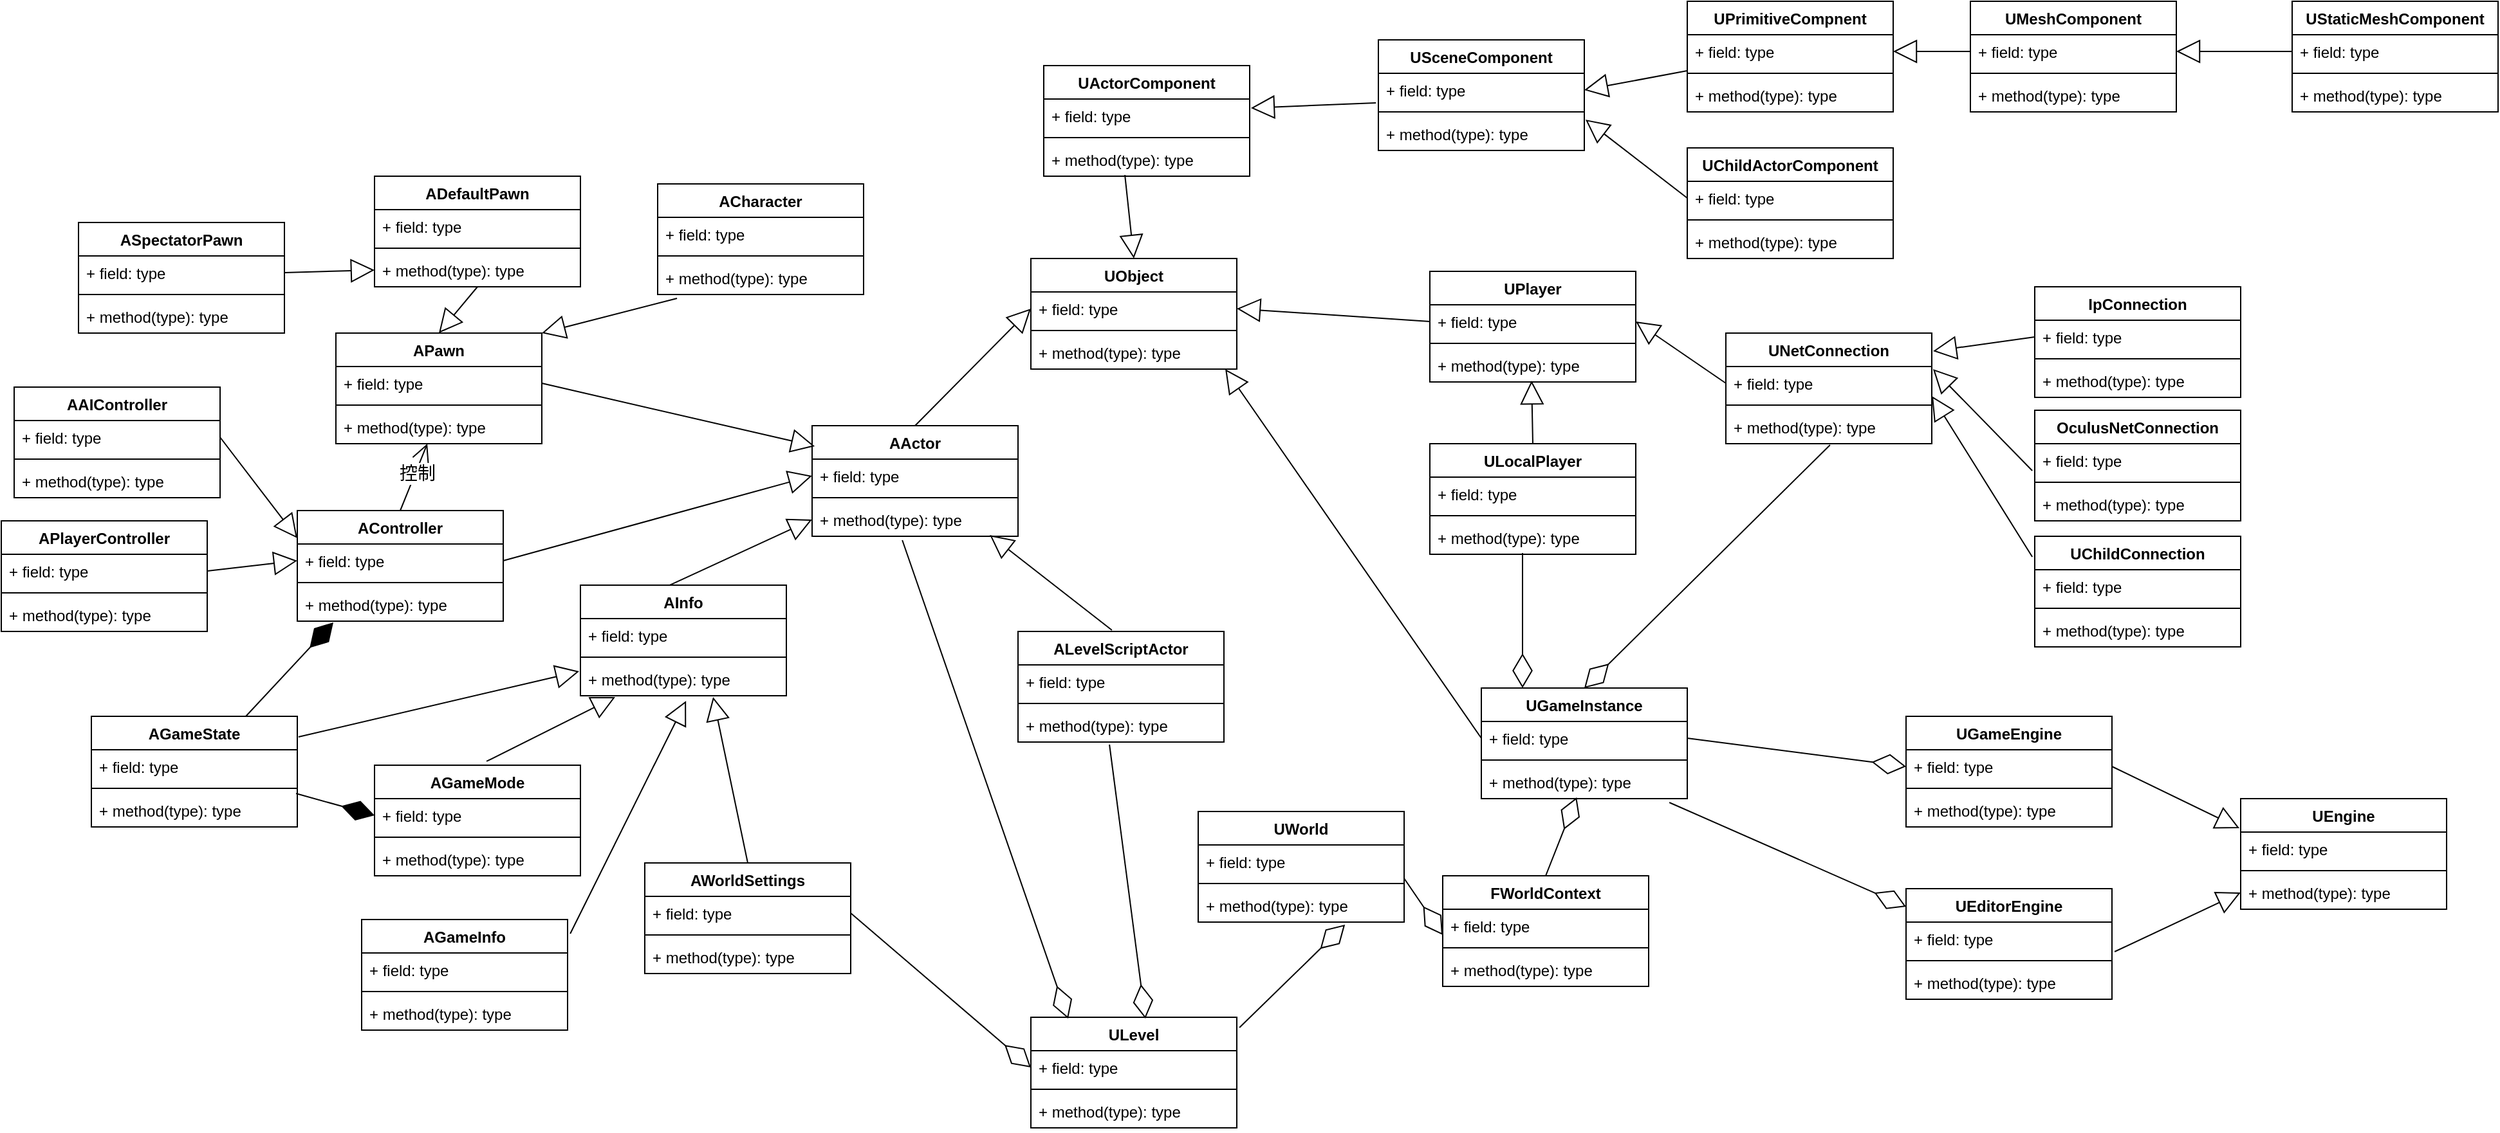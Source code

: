 <mxfile version="24.8.1">
  <diagram name="第 1 页" id="Owu2xPfBcAYi7euHBLAC">
    <mxGraphModel dx="1434" dy="746" grid="1" gridSize="10" guides="1" tooltips="1" connect="1" arrows="1" fold="1" page="1" pageScale="1" pageWidth="3300" pageHeight="4681" math="0" shadow="0">
      <root>
        <mxCell id="0" />
        <mxCell id="1" parent="0" />
        <mxCell id="jqX-S2GhTVmsLAnkM-21-1" value="UObject" style="swimlane;fontStyle=1;align=center;verticalAlign=top;childLayout=stackLayout;horizontal=1;startSize=26;horizontalStack=0;resizeParent=1;resizeParentMax=0;resizeLast=0;collapsible=1;marginBottom=0;whiteSpace=wrap;html=1;" vertex="1" parent="1">
          <mxGeometry x="840" y="220" width="160" height="86" as="geometry" />
        </mxCell>
        <mxCell id="jqX-S2GhTVmsLAnkM-21-2" value="+ field: type" style="text;strokeColor=none;fillColor=none;align=left;verticalAlign=top;spacingLeft=4;spacingRight=4;overflow=hidden;rotatable=0;points=[[0,0.5],[1,0.5]];portConstraint=eastwest;whiteSpace=wrap;html=1;" vertex="1" parent="jqX-S2GhTVmsLAnkM-21-1">
          <mxGeometry y="26" width="160" height="26" as="geometry" />
        </mxCell>
        <mxCell id="jqX-S2GhTVmsLAnkM-21-3" value="" style="line;strokeWidth=1;fillColor=none;align=left;verticalAlign=middle;spacingTop=-1;spacingLeft=3;spacingRight=3;rotatable=0;labelPosition=right;points=[];portConstraint=eastwest;strokeColor=inherit;" vertex="1" parent="jqX-S2GhTVmsLAnkM-21-1">
          <mxGeometry y="52" width="160" height="8" as="geometry" />
        </mxCell>
        <mxCell id="jqX-S2GhTVmsLAnkM-21-4" value="+ method(type): type" style="text;strokeColor=none;fillColor=none;align=left;verticalAlign=top;spacingLeft=4;spacingRight=4;overflow=hidden;rotatable=0;points=[[0,0.5],[1,0.5]];portConstraint=eastwest;whiteSpace=wrap;html=1;" vertex="1" parent="jqX-S2GhTVmsLAnkM-21-1">
          <mxGeometry y="60" width="160" height="26" as="geometry" />
        </mxCell>
        <mxCell id="jqX-S2GhTVmsLAnkM-21-5" value="AActor" style="swimlane;fontStyle=1;align=center;verticalAlign=top;childLayout=stackLayout;horizontal=1;startSize=26;horizontalStack=0;resizeParent=1;resizeParentMax=0;resizeLast=0;collapsible=1;marginBottom=0;whiteSpace=wrap;html=1;" vertex="1" parent="1">
          <mxGeometry x="670" y="350" width="160" height="86" as="geometry" />
        </mxCell>
        <mxCell id="jqX-S2GhTVmsLAnkM-21-6" value="+ field: type" style="text;strokeColor=none;fillColor=none;align=left;verticalAlign=top;spacingLeft=4;spacingRight=4;overflow=hidden;rotatable=0;points=[[0,0.5],[1,0.5]];portConstraint=eastwest;whiteSpace=wrap;html=1;" vertex="1" parent="jqX-S2GhTVmsLAnkM-21-5">
          <mxGeometry y="26" width="160" height="26" as="geometry" />
        </mxCell>
        <mxCell id="jqX-S2GhTVmsLAnkM-21-7" value="" style="line;strokeWidth=1;fillColor=none;align=left;verticalAlign=middle;spacingTop=-1;spacingLeft=3;spacingRight=3;rotatable=0;labelPosition=right;points=[];portConstraint=eastwest;strokeColor=inherit;" vertex="1" parent="jqX-S2GhTVmsLAnkM-21-5">
          <mxGeometry y="52" width="160" height="8" as="geometry" />
        </mxCell>
        <mxCell id="jqX-S2GhTVmsLAnkM-21-8" value="+ method(type): type" style="text;strokeColor=none;fillColor=none;align=left;verticalAlign=top;spacingLeft=4;spacingRight=4;overflow=hidden;rotatable=0;points=[[0,0.5],[1,0.5]];portConstraint=eastwest;whiteSpace=wrap;html=1;" vertex="1" parent="jqX-S2GhTVmsLAnkM-21-5">
          <mxGeometry y="60" width="160" height="26" as="geometry" />
        </mxCell>
        <mxCell id="jqX-S2GhTVmsLAnkM-21-9" value="UPlayer" style="swimlane;fontStyle=1;align=center;verticalAlign=top;childLayout=stackLayout;horizontal=1;startSize=26;horizontalStack=0;resizeParent=1;resizeParentMax=0;resizeLast=0;collapsible=1;marginBottom=0;whiteSpace=wrap;html=1;" vertex="1" parent="1">
          <mxGeometry x="1150" y="230" width="160" height="86" as="geometry" />
        </mxCell>
        <mxCell id="jqX-S2GhTVmsLAnkM-21-10" value="+ field: type" style="text;strokeColor=none;fillColor=none;align=left;verticalAlign=top;spacingLeft=4;spacingRight=4;overflow=hidden;rotatable=0;points=[[0,0.5],[1,0.5]];portConstraint=eastwest;whiteSpace=wrap;html=1;" vertex="1" parent="jqX-S2GhTVmsLAnkM-21-9">
          <mxGeometry y="26" width="160" height="26" as="geometry" />
        </mxCell>
        <mxCell id="jqX-S2GhTVmsLAnkM-21-11" value="" style="line;strokeWidth=1;fillColor=none;align=left;verticalAlign=middle;spacingTop=-1;spacingLeft=3;spacingRight=3;rotatable=0;labelPosition=right;points=[];portConstraint=eastwest;strokeColor=inherit;" vertex="1" parent="jqX-S2GhTVmsLAnkM-21-9">
          <mxGeometry y="52" width="160" height="8" as="geometry" />
        </mxCell>
        <mxCell id="jqX-S2GhTVmsLAnkM-21-12" value="+ method(type): type" style="text;strokeColor=none;fillColor=none;align=left;verticalAlign=top;spacingLeft=4;spacingRight=4;overflow=hidden;rotatable=0;points=[[0,0.5],[1,0.5]];portConstraint=eastwest;whiteSpace=wrap;html=1;" vertex="1" parent="jqX-S2GhTVmsLAnkM-21-9">
          <mxGeometry y="60" width="160" height="26" as="geometry" />
        </mxCell>
        <mxCell id="jqX-S2GhTVmsLAnkM-21-15" value="" style="endArrow=block;endSize=16;endFill=0;html=1;rounded=0;exitX=0;exitY=0.5;exitDx=0;exitDy=0;entryX=1;entryY=0.5;entryDx=0;entryDy=0;" edge="1" parent="1" source="jqX-S2GhTVmsLAnkM-21-10" target="jqX-S2GhTVmsLAnkM-21-2">
          <mxGeometry width="160" relative="1" as="geometry">
            <mxPoint x="1010" y="290" as="sourcePoint" />
            <mxPoint x="1170" y="290" as="targetPoint" />
            <Array as="points" />
          </mxGeometry>
        </mxCell>
        <mxCell id="jqX-S2GhTVmsLAnkM-21-16" value="" style="endArrow=block;endSize=16;endFill=0;html=1;rounded=0;entryX=0;entryY=0.5;entryDx=0;entryDy=0;exitX=0.5;exitY=0;exitDx=0;exitDy=0;" edge="1" parent="1" source="jqX-S2GhTVmsLAnkM-21-5" target="jqX-S2GhTVmsLAnkM-21-2">
          <mxGeometry width="160" relative="1" as="geometry">
            <mxPoint x="710" y="490" as="sourcePoint" />
            <mxPoint x="870" y="490" as="targetPoint" />
            <Array as="points" />
          </mxGeometry>
        </mxCell>
        <mxCell id="jqX-S2GhTVmsLAnkM-21-18" value="ULocalPlayer" style="swimlane;fontStyle=1;align=center;verticalAlign=top;childLayout=stackLayout;horizontal=1;startSize=26;horizontalStack=0;resizeParent=1;resizeParentMax=0;resizeLast=0;collapsible=1;marginBottom=0;whiteSpace=wrap;html=1;" vertex="1" parent="1">
          <mxGeometry x="1150" y="364" width="160" height="86" as="geometry" />
        </mxCell>
        <mxCell id="jqX-S2GhTVmsLAnkM-21-19" value="+ field: type" style="text;strokeColor=none;fillColor=none;align=left;verticalAlign=top;spacingLeft=4;spacingRight=4;overflow=hidden;rotatable=0;points=[[0,0.5],[1,0.5]];portConstraint=eastwest;whiteSpace=wrap;html=1;" vertex="1" parent="jqX-S2GhTVmsLAnkM-21-18">
          <mxGeometry y="26" width="160" height="26" as="geometry" />
        </mxCell>
        <mxCell id="jqX-S2GhTVmsLAnkM-21-20" value="" style="line;strokeWidth=1;fillColor=none;align=left;verticalAlign=middle;spacingTop=-1;spacingLeft=3;spacingRight=3;rotatable=0;labelPosition=right;points=[];portConstraint=eastwest;strokeColor=inherit;" vertex="1" parent="jqX-S2GhTVmsLAnkM-21-18">
          <mxGeometry y="52" width="160" height="8" as="geometry" />
        </mxCell>
        <mxCell id="jqX-S2GhTVmsLAnkM-21-21" value="+ method(type): type" style="text;strokeColor=none;fillColor=none;align=left;verticalAlign=top;spacingLeft=4;spacingRight=4;overflow=hidden;rotatable=0;points=[[0,0.5],[1,0.5]];portConstraint=eastwest;whiteSpace=wrap;html=1;" vertex="1" parent="jqX-S2GhTVmsLAnkM-21-18">
          <mxGeometry y="60" width="160" height="26" as="geometry" />
        </mxCell>
        <mxCell id="jqX-S2GhTVmsLAnkM-21-22" value="" style="endArrow=block;endSize=16;endFill=0;html=1;rounded=0;entryX=0.494;entryY=0.962;entryDx=0;entryDy=0;entryPerimeter=0;exitX=0.5;exitY=0;exitDx=0;exitDy=0;" edge="1" parent="1" source="jqX-S2GhTVmsLAnkM-21-18" target="jqX-S2GhTVmsLAnkM-21-12">
          <mxGeometry width="160" relative="1" as="geometry">
            <mxPoint x="1010" y="490" as="sourcePoint" />
            <mxPoint x="1010" y="435" as="targetPoint" />
          </mxGeometry>
        </mxCell>
        <mxCell id="jqX-S2GhTVmsLAnkM-21-23" value="UGameInstance" style="swimlane;fontStyle=1;align=center;verticalAlign=top;childLayout=stackLayout;horizontal=1;startSize=26;horizontalStack=0;resizeParent=1;resizeParentMax=0;resizeLast=0;collapsible=1;marginBottom=0;whiteSpace=wrap;html=1;" vertex="1" parent="1">
          <mxGeometry x="1190" y="554" width="160" height="86" as="geometry" />
        </mxCell>
        <mxCell id="jqX-S2GhTVmsLAnkM-21-24" value="+ field: type" style="text;strokeColor=none;fillColor=none;align=left;verticalAlign=top;spacingLeft=4;spacingRight=4;overflow=hidden;rotatable=0;points=[[0,0.5],[1,0.5]];portConstraint=eastwest;whiteSpace=wrap;html=1;" vertex="1" parent="jqX-S2GhTVmsLAnkM-21-23">
          <mxGeometry y="26" width="160" height="26" as="geometry" />
        </mxCell>
        <mxCell id="jqX-S2GhTVmsLAnkM-21-25" value="" style="line;strokeWidth=1;fillColor=none;align=left;verticalAlign=middle;spacingTop=-1;spacingLeft=3;spacingRight=3;rotatable=0;labelPosition=right;points=[];portConstraint=eastwest;strokeColor=inherit;" vertex="1" parent="jqX-S2GhTVmsLAnkM-21-23">
          <mxGeometry y="52" width="160" height="8" as="geometry" />
        </mxCell>
        <mxCell id="jqX-S2GhTVmsLAnkM-21-26" value="+ method(type): type" style="text;strokeColor=none;fillColor=none;align=left;verticalAlign=top;spacingLeft=4;spacingRight=4;overflow=hidden;rotatable=0;points=[[0,0.5],[1,0.5]];portConstraint=eastwest;whiteSpace=wrap;html=1;" vertex="1" parent="jqX-S2GhTVmsLAnkM-21-23">
          <mxGeometry y="60" width="160" height="26" as="geometry" />
        </mxCell>
        <mxCell id="jqX-S2GhTVmsLAnkM-21-28" value="" style="endArrow=diamondThin;endFill=0;endSize=24;html=1;rounded=0;exitX=0.45;exitY=0.962;exitDx=0;exitDy=0;entryX=0.2;entryY=0;entryDx=0;entryDy=0;exitPerimeter=0;entryPerimeter=0;" edge="1" parent="1" source="jqX-S2GhTVmsLAnkM-21-21" target="jqX-S2GhTVmsLAnkM-21-23">
          <mxGeometry width="160" relative="1" as="geometry">
            <mxPoint x="1050" y="469.5" as="sourcePoint" />
            <mxPoint x="1210" y="469.5" as="targetPoint" />
          </mxGeometry>
        </mxCell>
        <mxCell id="jqX-S2GhTVmsLAnkM-21-29" value="UNetConnection" style="swimlane;fontStyle=1;align=center;verticalAlign=top;childLayout=stackLayout;horizontal=1;startSize=26;horizontalStack=0;resizeParent=1;resizeParentMax=0;resizeLast=0;collapsible=1;marginBottom=0;whiteSpace=wrap;html=1;" vertex="1" parent="1">
          <mxGeometry x="1380" y="278" width="160" height="86" as="geometry" />
        </mxCell>
        <mxCell id="jqX-S2GhTVmsLAnkM-21-30" value="+ field: type" style="text;strokeColor=none;fillColor=none;align=left;verticalAlign=top;spacingLeft=4;spacingRight=4;overflow=hidden;rotatable=0;points=[[0,0.5],[1,0.5]];portConstraint=eastwest;whiteSpace=wrap;html=1;" vertex="1" parent="jqX-S2GhTVmsLAnkM-21-29">
          <mxGeometry y="26" width="160" height="26" as="geometry" />
        </mxCell>
        <mxCell id="jqX-S2GhTVmsLAnkM-21-31" value="" style="line;strokeWidth=1;fillColor=none;align=left;verticalAlign=middle;spacingTop=-1;spacingLeft=3;spacingRight=3;rotatable=0;labelPosition=right;points=[];portConstraint=eastwest;strokeColor=inherit;" vertex="1" parent="jqX-S2GhTVmsLAnkM-21-29">
          <mxGeometry y="52" width="160" height="8" as="geometry" />
        </mxCell>
        <mxCell id="jqX-S2GhTVmsLAnkM-21-32" value="+ method(type): type" style="text;strokeColor=none;fillColor=none;align=left;verticalAlign=top;spacingLeft=4;spacingRight=4;overflow=hidden;rotatable=0;points=[[0,0.5],[1,0.5]];portConstraint=eastwest;whiteSpace=wrap;html=1;" vertex="1" parent="jqX-S2GhTVmsLAnkM-21-29">
          <mxGeometry y="60" width="160" height="26" as="geometry" />
        </mxCell>
        <mxCell id="jqX-S2GhTVmsLAnkM-21-33" value="" style="endArrow=block;endSize=16;endFill=0;html=1;rounded=0;exitX=0;exitY=0.5;exitDx=0;exitDy=0;entryX=1;entryY=0.5;entryDx=0;entryDy=0;" edge="1" parent="1" source="jqX-S2GhTVmsLAnkM-21-30" target="jqX-S2GhTVmsLAnkM-21-10">
          <mxGeometry width="160" relative="1" as="geometry">
            <mxPoint x="1160" y="410" as="sourcePoint" />
            <mxPoint x="1320" y="410" as="targetPoint" />
          </mxGeometry>
        </mxCell>
        <mxCell id="jqX-S2GhTVmsLAnkM-21-34" value="IpConnection" style="swimlane;fontStyle=1;align=center;verticalAlign=top;childLayout=stackLayout;horizontal=1;startSize=26;horizontalStack=0;resizeParent=1;resizeParentMax=0;resizeLast=0;collapsible=1;marginBottom=0;whiteSpace=wrap;html=1;" vertex="1" parent="1">
          <mxGeometry x="1620" y="242" width="160" height="86" as="geometry" />
        </mxCell>
        <mxCell id="jqX-S2GhTVmsLAnkM-21-35" value="+ field: type" style="text;strokeColor=none;fillColor=none;align=left;verticalAlign=top;spacingLeft=4;spacingRight=4;overflow=hidden;rotatable=0;points=[[0,0.5],[1,0.5]];portConstraint=eastwest;whiteSpace=wrap;html=1;" vertex="1" parent="jqX-S2GhTVmsLAnkM-21-34">
          <mxGeometry y="26" width="160" height="26" as="geometry" />
        </mxCell>
        <mxCell id="jqX-S2GhTVmsLAnkM-21-36" value="" style="line;strokeWidth=1;fillColor=none;align=left;verticalAlign=middle;spacingTop=-1;spacingLeft=3;spacingRight=3;rotatable=0;labelPosition=right;points=[];portConstraint=eastwest;strokeColor=inherit;" vertex="1" parent="jqX-S2GhTVmsLAnkM-21-34">
          <mxGeometry y="52" width="160" height="8" as="geometry" />
        </mxCell>
        <mxCell id="jqX-S2GhTVmsLAnkM-21-37" value="+ method(type): type" style="text;strokeColor=none;fillColor=none;align=left;verticalAlign=top;spacingLeft=4;spacingRight=4;overflow=hidden;rotatable=0;points=[[0,0.5],[1,0.5]];portConstraint=eastwest;whiteSpace=wrap;html=1;" vertex="1" parent="jqX-S2GhTVmsLAnkM-21-34">
          <mxGeometry y="60" width="160" height="26" as="geometry" />
        </mxCell>
        <mxCell id="jqX-S2GhTVmsLAnkM-21-38" value="OculusNetConnection" style="swimlane;fontStyle=1;align=center;verticalAlign=top;childLayout=stackLayout;horizontal=1;startSize=26;horizontalStack=0;resizeParent=1;resizeParentMax=0;resizeLast=0;collapsible=1;marginBottom=0;whiteSpace=wrap;html=1;" vertex="1" parent="1">
          <mxGeometry x="1620" y="338" width="160" height="86" as="geometry" />
        </mxCell>
        <mxCell id="jqX-S2GhTVmsLAnkM-21-39" value="+ field: type" style="text;strokeColor=none;fillColor=none;align=left;verticalAlign=top;spacingLeft=4;spacingRight=4;overflow=hidden;rotatable=0;points=[[0,0.5],[1,0.5]];portConstraint=eastwest;whiteSpace=wrap;html=1;" vertex="1" parent="jqX-S2GhTVmsLAnkM-21-38">
          <mxGeometry y="26" width="160" height="26" as="geometry" />
        </mxCell>
        <mxCell id="jqX-S2GhTVmsLAnkM-21-40" value="" style="line;strokeWidth=1;fillColor=none;align=left;verticalAlign=middle;spacingTop=-1;spacingLeft=3;spacingRight=3;rotatable=0;labelPosition=right;points=[];portConstraint=eastwest;strokeColor=inherit;" vertex="1" parent="jqX-S2GhTVmsLAnkM-21-38">
          <mxGeometry y="52" width="160" height="8" as="geometry" />
        </mxCell>
        <mxCell id="jqX-S2GhTVmsLAnkM-21-41" value="+ method(type): type" style="text;strokeColor=none;fillColor=none;align=left;verticalAlign=top;spacingLeft=4;spacingRight=4;overflow=hidden;rotatable=0;points=[[0,0.5],[1,0.5]];portConstraint=eastwest;whiteSpace=wrap;html=1;" vertex="1" parent="jqX-S2GhTVmsLAnkM-21-38">
          <mxGeometry y="60" width="160" height="26" as="geometry" />
        </mxCell>
        <mxCell id="jqX-S2GhTVmsLAnkM-21-42" value="UChildConnection" style="swimlane;fontStyle=1;align=center;verticalAlign=top;childLayout=stackLayout;horizontal=1;startSize=26;horizontalStack=0;resizeParent=1;resizeParentMax=0;resizeLast=0;collapsible=1;marginBottom=0;whiteSpace=wrap;html=1;" vertex="1" parent="1">
          <mxGeometry x="1620" y="436" width="160" height="86" as="geometry" />
        </mxCell>
        <mxCell id="jqX-S2GhTVmsLAnkM-21-43" value="+ field: type" style="text;strokeColor=none;fillColor=none;align=left;verticalAlign=top;spacingLeft=4;spacingRight=4;overflow=hidden;rotatable=0;points=[[0,0.5],[1,0.5]];portConstraint=eastwest;whiteSpace=wrap;html=1;" vertex="1" parent="jqX-S2GhTVmsLAnkM-21-42">
          <mxGeometry y="26" width="160" height="26" as="geometry" />
        </mxCell>
        <mxCell id="jqX-S2GhTVmsLAnkM-21-44" value="" style="line;strokeWidth=1;fillColor=none;align=left;verticalAlign=middle;spacingTop=-1;spacingLeft=3;spacingRight=3;rotatable=0;labelPosition=right;points=[];portConstraint=eastwest;strokeColor=inherit;" vertex="1" parent="jqX-S2GhTVmsLAnkM-21-42">
          <mxGeometry y="52" width="160" height="8" as="geometry" />
        </mxCell>
        <mxCell id="jqX-S2GhTVmsLAnkM-21-45" value="+ method(type): type" style="text;strokeColor=none;fillColor=none;align=left;verticalAlign=top;spacingLeft=4;spacingRight=4;overflow=hidden;rotatable=0;points=[[0,0.5],[1,0.5]];portConstraint=eastwest;whiteSpace=wrap;html=1;" vertex="1" parent="jqX-S2GhTVmsLAnkM-21-42">
          <mxGeometry y="60" width="160" height="26" as="geometry" />
        </mxCell>
        <mxCell id="jqX-S2GhTVmsLAnkM-21-46" value="" style="endArrow=block;endSize=16;endFill=0;html=1;rounded=0;entryX=1.006;entryY=0.163;entryDx=0;entryDy=0;exitX=0;exitY=0.5;exitDx=0;exitDy=0;entryPerimeter=0;" edge="1" parent="1" source="jqX-S2GhTVmsLAnkM-21-35" target="jqX-S2GhTVmsLAnkM-21-29">
          <mxGeometry width="160" relative="1" as="geometry">
            <mxPoint x="1260" y="260" as="sourcePoint" />
            <mxPoint x="1420" y="260" as="targetPoint" />
          </mxGeometry>
        </mxCell>
        <mxCell id="jqX-S2GhTVmsLAnkM-21-47" value="" style="endArrow=block;endSize=16;endFill=0;html=1;rounded=0;exitX=-0.012;exitY=0.808;exitDx=0;exitDy=0;exitPerimeter=0;entryX=1.006;entryY=0.077;entryDx=0;entryDy=0;entryPerimeter=0;" edge="1" parent="1" source="jqX-S2GhTVmsLAnkM-21-39" target="jqX-S2GhTVmsLAnkM-21-30">
          <mxGeometry width="160" relative="1" as="geometry">
            <mxPoint x="1380" y="420" as="sourcePoint" />
            <mxPoint x="1360" y="370" as="targetPoint" />
          </mxGeometry>
        </mxCell>
        <mxCell id="jqX-S2GhTVmsLAnkM-21-48" value="" style="endArrow=block;endSize=16;endFill=0;html=1;rounded=0;entryX=1;entryY=0.885;entryDx=0;entryDy=0;entryPerimeter=0;exitX=-0.012;exitY=0.186;exitDx=0;exitDy=0;exitPerimeter=0;" edge="1" parent="1" source="jqX-S2GhTVmsLAnkM-21-42" target="jqX-S2GhTVmsLAnkM-21-30">
          <mxGeometry width="160" relative="1" as="geometry">
            <mxPoint x="1290" y="440" as="sourcePoint" />
            <mxPoint x="1450" y="440" as="targetPoint" />
          </mxGeometry>
        </mxCell>
        <mxCell id="jqX-S2GhTVmsLAnkM-21-49" value="" style="endArrow=diamondThin;endFill=0;endSize=24;html=1;rounded=0;entryX=0.5;entryY=0;entryDx=0;entryDy=0;exitX=0.506;exitY=1.038;exitDx=0;exitDy=0;exitPerimeter=0;" edge="1" parent="1" source="jqX-S2GhTVmsLAnkM-21-32" target="jqX-S2GhTVmsLAnkM-21-23">
          <mxGeometry width="160" relative="1" as="geometry">
            <mxPoint x="1220" y="490" as="sourcePoint" />
            <mxPoint x="1380" y="490" as="targetPoint" />
          </mxGeometry>
        </mxCell>
        <mxCell id="jqX-S2GhTVmsLAnkM-21-50" value="" style="endArrow=block;endSize=16;endFill=0;html=1;rounded=0;entryX=0;entryY=0.5;entryDx=0;entryDy=0;exitX=0.419;exitY=0.012;exitDx=0;exitDy=0;exitPerimeter=0;" edge="1" parent="1" source="jqX-S2GhTVmsLAnkM-21-51" target="jqX-S2GhTVmsLAnkM-21-8">
          <mxGeometry width="160" relative="1" as="geometry">
            <mxPoint x="660" y="515" as="sourcePoint" />
            <mxPoint x="660" y="434.994" as="targetPoint" />
          </mxGeometry>
        </mxCell>
        <mxCell id="jqX-S2GhTVmsLAnkM-21-51" value="AInfo" style="swimlane;fontStyle=1;align=center;verticalAlign=top;childLayout=stackLayout;horizontal=1;startSize=26;horizontalStack=0;resizeParent=1;resizeParentMax=0;resizeLast=0;collapsible=1;marginBottom=0;whiteSpace=wrap;html=1;" vertex="1" parent="1">
          <mxGeometry x="490" y="474" width="160" height="86" as="geometry" />
        </mxCell>
        <mxCell id="jqX-S2GhTVmsLAnkM-21-52" value="+ field: type" style="text;strokeColor=none;fillColor=none;align=left;verticalAlign=top;spacingLeft=4;spacingRight=4;overflow=hidden;rotatable=0;points=[[0,0.5],[1,0.5]];portConstraint=eastwest;whiteSpace=wrap;html=1;" vertex="1" parent="jqX-S2GhTVmsLAnkM-21-51">
          <mxGeometry y="26" width="160" height="26" as="geometry" />
        </mxCell>
        <mxCell id="jqX-S2GhTVmsLAnkM-21-53" value="" style="line;strokeWidth=1;fillColor=none;align=left;verticalAlign=middle;spacingTop=-1;spacingLeft=3;spacingRight=3;rotatable=0;labelPosition=right;points=[];portConstraint=eastwest;strokeColor=inherit;" vertex="1" parent="jqX-S2GhTVmsLAnkM-21-51">
          <mxGeometry y="52" width="160" height="8" as="geometry" />
        </mxCell>
        <mxCell id="jqX-S2GhTVmsLAnkM-21-54" value="+ method(type): type" style="text;strokeColor=none;fillColor=none;align=left;verticalAlign=top;spacingLeft=4;spacingRight=4;overflow=hidden;rotatable=0;points=[[0,0.5],[1,0.5]];portConstraint=eastwest;whiteSpace=wrap;html=1;" vertex="1" parent="jqX-S2GhTVmsLAnkM-21-51">
          <mxGeometry y="60" width="160" height="26" as="geometry" />
        </mxCell>
        <mxCell id="jqX-S2GhTVmsLAnkM-21-55" value="AGameInfo" style="swimlane;fontStyle=1;align=center;verticalAlign=top;childLayout=stackLayout;horizontal=1;startSize=26;horizontalStack=0;resizeParent=1;resizeParentMax=0;resizeLast=0;collapsible=1;marginBottom=0;whiteSpace=wrap;html=1;" vertex="1" parent="1">
          <mxGeometry x="320" y="734" width="160" height="86" as="geometry" />
        </mxCell>
        <mxCell id="jqX-S2GhTVmsLAnkM-21-56" value="+ field: type" style="text;strokeColor=none;fillColor=none;align=left;verticalAlign=top;spacingLeft=4;spacingRight=4;overflow=hidden;rotatable=0;points=[[0,0.5],[1,0.5]];portConstraint=eastwest;whiteSpace=wrap;html=1;" vertex="1" parent="jqX-S2GhTVmsLAnkM-21-55">
          <mxGeometry y="26" width="160" height="26" as="geometry" />
        </mxCell>
        <mxCell id="jqX-S2GhTVmsLAnkM-21-57" value="" style="line;strokeWidth=1;fillColor=none;align=left;verticalAlign=middle;spacingTop=-1;spacingLeft=3;spacingRight=3;rotatable=0;labelPosition=right;points=[];portConstraint=eastwest;strokeColor=inherit;" vertex="1" parent="jqX-S2GhTVmsLAnkM-21-55">
          <mxGeometry y="52" width="160" height="8" as="geometry" />
        </mxCell>
        <mxCell id="jqX-S2GhTVmsLAnkM-21-58" value="+ method(type): type" style="text;strokeColor=none;fillColor=none;align=left;verticalAlign=top;spacingLeft=4;spacingRight=4;overflow=hidden;rotatable=0;points=[[0,0.5],[1,0.5]];portConstraint=eastwest;whiteSpace=wrap;html=1;" vertex="1" parent="jqX-S2GhTVmsLAnkM-21-55">
          <mxGeometry y="60" width="160" height="26" as="geometry" />
        </mxCell>
        <mxCell id="jqX-S2GhTVmsLAnkM-21-59" value="" style="endArrow=block;endSize=16;endFill=0;html=1;rounded=0;exitX=1.013;exitY=0.128;exitDx=0;exitDy=0;entryX=0.513;entryY=1.154;entryDx=0;entryDy=0;entryPerimeter=0;exitPerimeter=0;" edge="1" parent="1" source="jqX-S2GhTVmsLAnkM-21-55" target="jqX-S2GhTVmsLAnkM-21-54">
          <mxGeometry width="160" relative="1" as="geometry">
            <mxPoint x="660" y="650" as="sourcePoint" />
            <mxPoint x="648" y="526" as="targetPoint" />
          </mxGeometry>
        </mxCell>
        <mxCell id="jqX-S2GhTVmsLAnkM-21-60" value="AGameState" style="swimlane;fontStyle=1;align=center;verticalAlign=top;childLayout=stackLayout;horizontal=1;startSize=26;horizontalStack=0;resizeParent=1;resizeParentMax=0;resizeLast=0;collapsible=1;marginBottom=0;whiteSpace=wrap;html=1;" vertex="1" parent="1">
          <mxGeometry x="110" y="576" width="160" height="86" as="geometry" />
        </mxCell>
        <mxCell id="jqX-S2GhTVmsLAnkM-21-61" value="+ field: type" style="text;strokeColor=none;fillColor=none;align=left;verticalAlign=top;spacingLeft=4;spacingRight=4;overflow=hidden;rotatable=0;points=[[0,0.5],[1,0.5]];portConstraint=eastwest;whiteSpace=wrap;html=1;" vertex="1" parent="jqX-S2GhTVmsLAnkM-21-60">
          <mxGeometry y="26" width="160" height="26" as="geometry" />
        </mxCell>
        <mxCell id="jqX-S2GhTVmsLAnkM-21-62" value="" style="line;strokeWidth=1;fillColor=none;align=left;verticalAlign=middle;spacingTop=-1;spacingLeft=3;spacingRight=3;rotatable=0;labelPosition=right;points=[];portConstraint=eastwest;strokeColor=inherit;" vertex="1" parent="jqX-S2GhTVmsLAnkM-21-60">
          <mxGeometry y="52" width="160" height="8" as="geometry" />
        </mxCell>
        <mxCell id="jqX-S2GhTVmsLAnkM-21-63" value="+ method(type): type" style="text;strokeColor=none;fillColor=none;align=left;verticalAlign=top;spacingLeft=4;spacingRight=4;overflow=hidden;rotatable=0;points=[[0,0.5],[1,0.5]];portConstraint=eastwest;whiteSpace=wrap;html=1;" vertex="1" parent="jqX-S2GhTVmsLAnkM-21-60">
          <mxGeometry y="60" width="160" height="26" as="geometry" />
        </mxCell>
        <mxCell id="jqX-S2GhTVmsLAnkM-21-64" value="" style="endArrow=block;endSize=16;endFill=0;html=1;rounded=0;entryX=-0.006;entryY=0.269;entryDx=0;entryDy=0;exitX=1.006;exitY=0.186;exitDx=0;exitDy=0;entryPerimeter=0;exitPerimeter=0;" edge="1" parent="1" source="jqX-S2GhTVmsLAnkM-21-60" target="jqX-S2GhTVmsLAnkM-21-54">
          <mxGeometry width="160" relative="1" as="geometry">
            <mxPoint x="720" y="630" as="sourcePoint" />
            <mxPoint x="880" y="630" as="targetPoint" />
          </mxGeometry>
        </mxCell>
        <mxCell id="jqX-S2GhTVmsLAnkM-21-65" value="AGameMode" style="swimlane;fontStyle=1;align=center;verticalAlign=top;childLayout=stackLayout;horizontal=1;startSize=26;horizontalStack=0;resizeParent=1;resizeParentMax=0;resizeLast=0;collapsible=1;marginBottom=0;whiteSpace=wrap;html=1;" vertex="1" parent="1">
          <mxGeometry x="330" y="614" width="160" height="86" as="geometry" />
        </mxCell>
        <mxCell id="jqX-S2GhTVmsLAnkM-21-66" value="+ field: type" style="text;strokeColor=none;fillColor=none;align=left;verticalAlign=top;spacingLeft=4;spacingRight=4;overflow=hidden;rotatable=0;points=[[0,0.5],[1,0.5]];portConstraint=eastwest;whiteSpace=wrap;html=1;" vertex="1" parent="jqX-S2GhTVmsLAnkM-21-65">
          <mxGeometry y="26" width="160" height="26" as="geometry" />
        </mxCell>
        <mxCell id="jqX-S2GhTVmsLAnkM-21-67" value="" style="line;strokeWidth=1;fillColor=none;align=left;verticalAlign=middle;spacingTop=-1;spacingLeft=3;spacingRight=3;rotatable=0;labelPosition=right;points=[];portConstraint=eastwest;strokeColor=inherit;" vertex="1" parent="jqX-S2GhTVmsLAnkM-21-65">
          <mxGeometry y="52" width="160" height="8" as="geometry" />
        </mxCell>
        <mxCell id="jqX-S2GhTVmsLAnkM-21-68" value="+ method(type): type" style="text;strokeColor=none;fillColor=none;align=left;verticalAlign=top;spacingLeft=4;spacingRight=4;overflow=hidden;rotatable=0;points=[[0,0.5],[1,0.5]];portConstraint=eastwest;whiteSpace=wrap;html=1;" vertex="1" parent="jqX-S2GhTVmsLAnkM-21-65">
          <mxGeometry y="60" width="160" height="26" as="geometry" />
        </mxCell>
        <mxCell id="jqX-S2GhTVmsLAnkM-21-69" value="" style="endArrow=diamondThin;endFill=1;endSize=24;html=1;rounded=0;exitX=0.994;exitY=0;exitDx=0;exitDy=0;exitPerimeter=0;entryX=0;entryY=0.5;entryDx=0;entryDy=0;" edge="1" parent="1" source="jqX-S2GhTVmsLAnkM-21-63" target="jqX-S2GhTVmsLAnkM-21-66">
          <mxGeometry width="160" relative="1" as="geometry">
            <mxPoint x="820" y="790" as="sourcePoint" />
            <mxPoint x="980" y="790" as="targetPoint" />
          </mxGeometry>
        </mxCell>
        <mxCell id="jqX-S2GhTVmsLAnkM-21-70" value="" style="endArrow=block;endSize=16;endFill=0;html=1;rounded=0;entryX=0.169;entryY=1.038;entryDx=0;entryDy=0;entryPerimeter=0;exitX=0.544;exitY=-0.035;exitDx=0;exitDy=0;exitPerimeter=0;" edge="1" parent="1" source="jqX-S2GhTVmsLAnkM-21-65" target="jqX-S2GhTVmsLAnkM-21-54">
          <mxGeometry width="160" relative="1" as="geometry">
            <mxPoint x="667.04" y="748.978" as="sourcePoint" />
            <mxPoint x="668" y="595.99" as="targetPoint" />
          </mxGeometry>
        </mxCell>
        <mxCell id="jqX-S2GhTVmsLAnkM-21-71" value="AController" style="swimlane;fontStyle=1;align=center;verticalAlign=top;childLayout=stackLayout;horizontal=1;startSize=26;horizontalStack=0;resizeParent=1;resizeParentMax=0;resizeLast=0;collapsible=1;marginBottom=0;whiteSpace=wrap;html=1;" vertex="1" parent="1">
          <mxGeometry x="270" y="416" width="160" height="86" as="geometry" />
        </mxCell>
        <mxCell id="jqX-S2GhTVmsLAnkM-21-72" value="+ field: type" style="text;strokeColor=none;fillColor=none;align=left;verticalAlign=top;spacingLeft=4;spacingRight=4;overflow=hidden;rotatable=0;points=[[0,0.5],[1,0.5]];portConstraint=eastwest;whiteSpace=wrap;html=1;" vertex="1" parent="jqX-S2GhTVmsLAnkM-21-71">
          <mxGeometry y="26" width="160" height="26" as="geometry" />
        </mxCell>
        <mxCell id="jqX-S2GhTVmsLAnkM-21-73" value="" style="line;strokeWidth=1;fillColor=none;align=left;verticalAlign=middle;spacingTop=-1;spacingLeft=3;spacingRight=3;rotatable=0;labelPosition=right;points=[];portConstraint=eastwest;strokeColor=inherit;" vertex="1" parent="jqX-S2GhTVmsLAnkM-21-71">
          <mxGeometry y="52" width="160" height="8" as="geometry" />
        </mxCell>
        <mxCell id="jqX-S2GhTVmsLAnkM-21-74" value="+ method(type): type" style="text;strokeColor=none;fillColor=none;align=left;verticalAlign=top;spacingLeft=4;spacingRight=4;overflow=hidden;rotatable=0;points=[[0,0.5],[1,0.5]];portConstraint=eastwest;whiteSpace=wrap;html=1;" vertex="1" parent="jqX-S2GhTVmsLAnkM-21-71">
          <mxGeometry y="60" width="160" height="26" as="geometry" />
        </mxCell>
        <mxCell id="jqX-S2GhTVmsLAnkM-21-75" value="" style="endArrow=block;endSize=16;endFill=0;html=1;rounded=0;exitX=1;exitY=0.5;exitDx=0;exitDy=0;entryX=0;entryY=0.5;entryDx=0;entryDy=0;" edge="1" parent="1" source="jqX-S2GhTVmsLAnkM-21-72" target="jqX-S2GhTVmsLAnkM-21-6">
          <mxGeometry width="160" relative="1" as="geometry">
            <mxPoint x="470" y="420" as="sourcePoint" />
            <mxPoint x="630" y="420" as="targetPoint" />
          </mxGeometry>
        </mxCell>
        <mxCell id="jqX-S2GhTVmsLAnkM-21-76" value="APlayerController" style="swimlane;fontStyle=1;align=center;verticalAlign=top;childLayout=stackLayout;horizontal=1;startSize=26;horizontalStack=0;resizeParent=1;resizeParentMax=0;resizeLast=0;collapsible=1;marginBottom=0;whiteSpace=wrap;html=1;" vertex="1" parent="1">
          <mxGeometry x="40" y="424" width="160" height="86" as="geometry" />
        </mxCell>
        <mxCell id="jqX-S2GhTVmsLAnkM-21-77" value="+ field: type" style="text;strokeColor=none;fillColor=none;align=left;verticalAlign=top;spacingLeft=4;spacingRight=4;overflow=hidden;rotatable=0;points=[[0,0.5],[1,0.5]];portConstraint=eastwest;whiteSpace=wrap;html=1;" vertex="1" parent="jqX-S2GhTVmsLAnkM-21-76">
          <mxGeometry y="26" width="160" height="26" as="geometry" />
        </mxCell>
        <mxCell id="jqX-S2GhTVmsLAnkM-21-78" value="" style="line;strokeWidth=1;fillColor=none;align=left;verticalAlign=middle;spacingTop=-1;spacingLeft=3;spacingRight=3;rotatable=0;labelPosition=right;points=[];portConstraint=eastwest;strokeColor=inherit;" vertex="1" parent="jqX-S2GhTVmsLAnkM-21-76">
          <mxGeometry y="52" width="160" height="8" as="geometry" />
        </mxCell>
        <mxCell id="jqX-S2GhTVmsLAnkM-21-79" value="+ method(type): type" style="text;strokeColor=none;fillColor=none;align=left;verticalAlign=top;spacingLeft=4;spacingRight=4;overflow=hidden;rotatable=0;points=[[0,0.5],[1,0.5]];portConstraint=eastwest;whiteSpace=wrap;html=1;" vertex="1" parent="jqX-S2GhTVmsLAnkM-21-76">
          <mxGeometry y="60" width="160" height="26" as="geometry" />
        </mxCell>
        <mxCell id="jqX-S2GhTVmsLAnkM-21-80" value="" style="endArrow=block;endSize=16;endFill=0;html=1;rounded=0;exitX=1;exitY=0.5;exitDx=0;exitDy=0;entryX=0;entryY=0.5;entryDx=0;entryDy=0;" edge="1" parent="1" source="jqX-S2GhTVmsLAnkM-21-77" target="jqX-S2GhTVmsLAnkM-21-72">
          <mxGeometry width="160" relative="1" as="geometry">
            <mxPoint x="230" y="530" as="sourcePoint" />
            <mxPoint x="390" y="530" as="targetPoint" />
          </mxGeometry>
        </mxCell>
        <mxCell id="jqX-S2GhTVmsLAnkM-21-82" value="AAIController" style="swimlane;fontStyle=1;align=center;verticalAlign=top;childLayout=stackLayout;horizontal=1;startSize=26;horizontalStack=0;resizeParent=1;resizeParentMax=0;resizeLast=0;collapsible=1;marginBottom=0;whiteSpace=wrap;html=1;" vertex="1" parent="1">
          <mxGeometry x="50" y="320" width="160" height="86" as="geometry" />
        </mxCell>
        <mxCell id="jqX-S2GhTVmsLAnkM-21-83" value="+ field: type" style="text;strokeColor=none;fillColor=none;align=left;verticalAlign=top;spacingLeft=4;spacingRight=4;overflow=hidden;rotatable=0;points=[[0,0.5],[1,0.5]];portConstraint=eastwest;whiteSpace=wrap;html=1;" vertex="1" parent="jqX-S2GhTVmsLAnkM-21-82">
          <mxGeometry y="26" width="160" height="26" as="geometry" />
        </mxCell>
        <mxCell id="jqX-S2GhTVmsLAnkM-21-84" value="" style="line;strokeWidth=1;fillColor=none;align=left;verticalAlign=middle;spacingTop=-1;spacingLeft=3;spacingRight=3;rotatable=0;labelPosition=right;points=[];portConstraint=eastwest;strokeColor=inherit;" vertex="1" parent="jqX-S2GhTVmsLAnkM-21-82">
          <mxGeometry y="52" width="160" height="8" as="geometry" />
        </mxCell>
        <mxCell id="jqX-S2GhTVmsLAnkM-21-85" value="+ method(type): type" style="text;strokeColor=none;fillColor=none;align=left;verticalAlign=top;spacingLeft=4;spacingRight=4;overflow=hidden;rotatable=0;points=[[0,0.5],[1,0.5]];portConstraint=eastwest;whiteSpace=wrap;html=1;" vertex="1" parent="jqX-S2GhTVmsLAnkM-21-82">
          <mxGeometry y="60" width="160" height="26" as="geometry" />
        </mxCell>
        <mxCell id="jqX-S2GhTVmsLAnkM-21-86" value="" style="endArrow=block;endSize=16;endFill=0;html=1;rounded=0;exitX=1;exitY=0.5;exitDx=0;exitDy=0;entryX=0;entryY=0.25;entryDx=0;entryDy=0;" edge="1" parent="1" source="jqX-S2GhTVmsLAnkM-21-83" target="jqX-S2GhTVmsLAnkM-21-71">
          <mxGeometry width="160" relative="1" as="geometry">
            <mxPoint x="330" y="210" as="sourcePoint" />
            <mxPoint x="490" y="210" as="targetPoint" />
          </mxGeometry>
        </mxCell>
        <mxCell id="jqX-S2GhTVmsLAnkM-21-87" value="" style="endArrow=diamondThin;endFill=1;endSize=24;html=1;rounded=0;entryX=0.175;entryY=1.038;entryDx=0;entryDy=0;entryPerimeter=0;exitX=0.75;exitY=0;exitDx=0;exitDy=0;" edge="1" parent="1" source="jqX-S2GhTVmsLAnkM-21-60" target="jqX-S2GhTVmsLAnkM-21-74">
          <mxGeometry width="160" relative="1" as="geometry">
            <mxPoint x="500" y="607" as="sourcePoint" />
            <mxPoint x="470" y="600" as="targetPoint" />
          </mxGeometry>
        </mxCell>
        <mxCell id="jqX-S2GhTVmsLAnkM-21-88" value="APawn" style="swimlane;fontStyle=1;align=center;verticalAlign=top;childLayout=stackLayout;horizontal=1;startSize=26;horizontalStack=0;resizeParent=1;resizeParentMax=0;resizeLast=0;collapsible=1;marginBottom=0;whiteSpace=wrap;html=1;" vertex="1" parent="1">
          <mxGeometry x="300" y="278" width="160" height="86" as="geometry" />
        </mxCell>
        <mxCell id="jqX-S2GhTVmsLAnkM-21-89" value="+ field: type" style="text;strokeColor=none;fillColor=none;align=left;verticalAlign=top;spacingLeft=4;spacingRight=4;overflow=hidden;rotatable=0;points=[[0,0.5],[1,0.5]];portConstraint=eastwest;whiteSpace=wrap;html=1;" vertex="1" parent="jqX-S2GhTVmsLAnkM-21-88">
          <mxGeometry y="26" width="160" height="26" as="geometry" />
        </mxCell>
        <mxCell id="jqX-S2GhTVmsLAnkM-21-90" value="" style="line;strokeWidth=1;fillColor=none;align=left;verticalAlign=middle;spacingTop=-1;spacingLeft=3;spacingRight=3;rotatable=0;labelPosition=right;points=[];portConstraint=eastwest;strokeColor=inherit;" vertex="1" parent="jqX-S2GhTVmsLAnkM-21-88">
          <mxGeometry y="52" width="160" height="8" as="geometry" />
        </mxCell>
        <mxCell id="jqX-S2GhTVmsLAnkM-21-91" value="+ method(type): type" style="text;strokeColor=none;fillColor=none;align=left;verticalAlign=top;spacingLeft=4;spacingRight=4;overflow=hidden;rotatable=0;points=[[0,0.5],[1,0.5]];portConstraint=eastwest;whiteSpace=wrap;html=1;" vertex="1" parent="jqX-S2GhTVmsLAnkM-21-88">
          <mxGeometry y="60" width="160" height="26" as="geometry" />
        </mxCell>
        <mxCell id="jqX-S2GhTVmsLAnkM-21-92" value="" style="endArrow=block;endSize=16;endFill=0;html=1;rounded=0;exitX=1;exitY=0.5;exitDx=0;exitDy=0;entryX=0.013;entryY=0.186;entryDx=0;entryDy=0;entryPerimeter=0;" edge="1" parent="1" source="jqX-S2GhTVmsLAnkM-21-89" target="jqX-S2GhTVmsLAnkM-21-5">
          <mxGeometry width="160" relative="1" as="geometry">
            <mxPoint x="570" y="200" as="sourcePoint" />
            <mxPoint x="730" y="200" as="targetPoint" />
          </mxGeometry>
        </mxCell>
        <mxCell id="jqX-S2GhTVmsLAnkM-21-93" value="" style="endArrow=open;endFill=1;endSize=12;html=1;rounded=0;entryX=0.444;entryY=1;entryDx=0;entryDy=0;entryPerimeter=0;exitX=0.5;exitY=0;exitDx=0;exitDy=0;" edge="1" parent="1" source="jqX-S2GhTVmsLAnkM-21-71" target="jqX-S2GhTVmsLAnkM-21-91">
          <mxGeometry width="160" relative="1" as="geometry">
            <mxPoint x="390" y="370" as="sourcePoint" />
            <mxPoint x="550" y="370" as="targetPoint" />
          </mxGeometry>
        </mxCell>
        <mxCell id="jqX-S2GhTVmsLAnkM-21-94" value="&lt;font style=&quot;font-size: 14px;&quot;&gt;控制&lt;/font&gt;" style="edgeLabel;html=1;align=center;verticalAlign=middle;resizable=0;points=[];" vertex="1" connectable="0" parent="jqX-S2GhTVmsLAnkM-21-93">
          <mxGeometry x="0.125" y="-1" relative="1" as="geometry">
            <mxPoint as="offset" />
          </mxGeometry>
        </mxCell>
        <mxCell id="jqX-S2GhTVmsLAnkM-21-95" value="ADefaultPawn" style="swimlane;fontStyle=1;align=center;verticalAlign=top;childLayout=stackLayout;horizontal=1;startSize=26;horizontalStack=0;resizeParent=1;resizeParentMax=0;resizeLast=0;collapsible=1;marginBottom=0;whiteSpace=wrap;html=1;" vertex="1" parent="1">
          <mxGeometry x="330" y="156" width="160" height="86" as="geometry" />
        </mxCell>
        <mxCell id="jqX-S2GhTVmsLAnkM-21-96" value="+ field: type" style="text;strokeColor=none;fillColor=none;align=left;verticalAlign=top;spacingLeft=4;spacingRight=4;overflow=hidden;rotatable=0;points=[[0,0.5],[1,0.5]];portConstraint=eastwest;whiteSpace=wrap;html=1;" vertex="1" parent="jqX-S2GhTVmsLAnkM-21-95">
          <mxGeometry y="26" width="160" height="26" as="geometry" />
        </mxCell>
        <mxCell id="jqX-S2GhTVmsLAnkM-21-97" value="" style="line;strokeWidth=1;fillColor=none;align=left;verticalAlign=middle;spacingTop=-1;spacingLeft=3;spacingRight=3;rotatable=0;labelPosition=right;points=[];portConstraint=eastwest;strokeColor=inherit;" vertex="1" parent="jqX-S2GhTVmsLAnkM-21-95">
          <mxGeometry y="52" width="160" height="8" as="geometry" />
        </mxCell>
        <mxCell id="jqX-S2GhTVmsLAnkM-21-98" value="+ method(type): type" style="text;strokeColor=none;fillColor=none;align=left;verticalAlign=top;spacingLeft=4;spacingRight=4;overflow=hidden;rotatable=0;points=[[0,0.5],[1,0.5]];portConstraint=eastwest;whiteSpace=wrap;html=1;" vertex="1" parent="jqX-S2GhTVmsLAnkM-21-95">
          <mxGeometry y="60" width="160" height="26" as="geometry" />
        </mxCell>
        <mxCell id="jqX-S2GhTVmsLAnkM-21-99" value="ASpectatorPawn" style="swimlane;fontStyle=1;align=center;verticalAlign=top;childLayout=stackLayout;horizontal=1;startSize=26;horizontalStack=0;resizeParent=1;resizeParentMax=0;resizeLast=0;collapsible=1;marginBottom=0;whiteSpace=wrap;html=1;" vertex="1" parent="1">
          <mxGeometry x="100" y="192" width="160" height="86" as="geometry" />
        </mxCell>
        <mxCell id="jqX-S2GhTVmsLAnkM-21-100" value="+ field: type" style="text;strokeColor=none;fillColor=none;align=left;verticalAlign=top;spacingLeft=4;spacingRight=4;overflow=hidden;rotatable=0;points=[[0,0.5],[1,0.5]];portConstraint=eastwest;whiteSpace=wrap;html=1;" vertex="1" parent="jqX-S2GhTVmsLAnkM-21-99">
          <mxGeometry y="26" width="160" height="26" as="geometry" />
        </mxCell>
        <mxCell id="jqX-S2GhTVmsLAnkM-21-101" value="" style="line;strokeWidth=1;fillColor=none;align=left;verticalAlign=middle;spacingTop=-1;spacingLeft=3;spacingRight=3;rotatable=0;labelPosition=right;points=[];portConstraint=eastwest;strokeColor=inherit;" vertex="1" parent="jqX-S2GhTVmsLAnkM-21-99">
          <mxGeometry y="52" width="160" height="8" as="geometry" />
        </mxCell>
        <mxCell id="jqX-S2GhTVmsLAnkM-21-102" value="+ method(type): type" style="text;strokeColor=none;fillColor=none;align=left;verticalAlign=top;spacingLeft=4;spacingRight=4;overflow=hidden;rotatable=0;points=[[0,0.5],[1,0.5]];portConstraint=eastwest;whiteSpace=wrap;html=1;" vertex="1" parent="jqX-S2GhTVmsLAnkM-21-99">
          <mxGeometry y="60" width="160" height="26" as="geometry" />
        </mxCell>
        <mxCell id="jqX-S2GhTVmsLAnkM-21-103" value="ACharacter" style="swimlane;fontStyle=1;align=center;verticalAlign=top;childLayout=stackLayout;horizontal=1;startSize=26;horizontalStack=0;resizeParent=1;resizeParentMax=0;resizeLast=0;collapsible=1;marginBottom=0;whiteSpace=wrap;html=1;" vertex="1" parent="1">
          <mxGeometry x="550" y="162" width="160" height="86" as="geometry" />
        </mxCell>
        <mxCell id="jqX-S2GhTVmsLAnkM-21-104" value="+ field: type" style="text;strokeColor=none;fillColor=none;align=left;verticalAlign=top;spacingLeft=4;spacingRight=4;overflow=hidden;rotatable=0;points=[[0,0.5],[1,0.5]];portConstraint=eastwest;whiteSpace=wrap;html=1;" vertex="1" parent="jqX-S2GhTVmsLAnkM-21-103">
          <mxGeometry y="26" width="160" height="26" as="geometry" />
        </mxCell>
        <mxCell id="jqX-S2GhTVmsLAnkM-21-105" value="" style="line;strokeWidth=1;fillColor=none;align=left;verticalAlign=middle;spacingTop=-1;spacingLeft=3;spacingRight=3;rotatable=0;labelPosition=right;points=[];portConstraint=eastwest;strokeColor=inherit;" vertex="1" parent="jqX-S2GhTVmsLAnkM-21-103">
          <mxGeometry y="52" width="160" height="8" as="geometry" />
        </mxCell>
        <mxCell id="jqX-S2GhTVmsLAnkM-21-106" value="+ method(type): type" style="text;strokeColor=none;fillColor=none;align=left;verticalAlign=top;spacingLeft=4;spacingRight=4;overflow=hidden;rotatable=0;points=[[0,0.5],[1,0.5]];portConstraint=eastwest;whiteSpace=wrap;html=1;" vertex="1" parent="jqX-S2GhTVmsLAnkM-21-103">
          <mxGeometry y="60" width="160" height="26" as="geometry" />
        </mxCell>
        <mxCell id="jqX-S2GhTVmsLAnkM-21-107" value="" style="endArrow=block;endSize=16;endFill=0;html=1;rounded=0;exitX=0.5;exitY=1;exitDx=0;exitDy=0;exitPerimeter=0;entryX=0.5;entryY=0;entryDx=0;entryDy=0;" edge="1" parent="1" source="jqX-S2GhTVmsLAnkM-21-98" target="jqX-S2GhTVmsLAnkM-21-88">
          <mxGeometry width="160" relative="1" as="geometry">
            <mxPoint x="290" y="260" as="sourcePoint" />
            <mxPoint x="450" y="260" as="targetPoint" />
          </mxGeometry>
        </mxCell>
        <mxCell id="jqX-S2GhTVmsLAnkM-21-108" value="" style="endArrow=block;endSize=16;endFill=0;html=1;rounded=0;exitX=0.094;exitY=1.115;exitDx=0;exitDy=0;exitPerimeter=0;entryX=1;entryY=0;entryDx=0;entryDy=0;" edge="1" parent="1" source="jqX-S2GhTVmsLAnkM-21-106" target="jqX-S2GhTVmsLAnkM-21-88">
          <mxGeometry width="160" relative="1" as="geometry">
            <mxPoint x="540" y="270" as="sourcePoint" />
            <mxPoint x="700" y="270" as="targetPoint" />
          </mxGeometry>
        </mxCell>
        <mxCell id="jqX-S2GhTVmsLAnkM-21-109" value="" style="endArrow=block;endSize=16;endFill=0;html=1;rounded=0;entryX=0;entryY=0.5;entryDx=0;entryDy=0;exitX=1;exitY=0.5;exitDx=0;exitDy=0;" edge="1" parent="1" source="jqX-S2GhTVmsLAnkM-21-100" target="jqX-S2GhTVmsLAnkM-21-98">
          <mxGeometry width="160" relative="1" as="geometry">
            <mxPoint x="160" y="330" as="sourcePoint" />
            <mxPoint x="320" y="330" as="targetPoint" />
          </mxGeometry>
        </mxCell>
        <mxCell id="jqX-S2GhTVmsLAnkM-21-110" value="FWorldContext" style="swimlane;fontStyle=1;align=center;verticalAlign=top;childLayout=stackLayout;horizontal=1;startSize=26;horizontalStack=0;resizeParent=1;resizeParentMax=0;resizeLast=0;collapsible=1;marginBottom=0;whiteSpace=wrap;html=1;" vertex="1" parent="1">
          <mxGeometry x="1160" y="700" width="160" height="86" as="geometry" />
        </mxCell>
        <mxCell id="jqX-S2GhTVmsLAnkM-21-111" value="+ field: type" style="text;strokeColor=none;fillColor=none;align=left;verticalAlign=top;spacingLeft=4;spacingRight=4;overflow=hidden;rotatable=0;points=[[0,0.5],[1,0.5]];portConstraint=eastwest;whiteSpace=wrap;html=1;" vertex="1" parent="jqX-S2GhTVmsLAnkM-21-110">
          <mxGeometry y="26" width="160" height="26" as="geometry" />
        </mxCell>
        <mxCell id="jqX-S2GhTVmsLAnkM-21-112" value="" style="line;strokeWidth=1;fillColor=none;align=left;verticalAlign=middle;spacingTop=-1;spacingLeft=3;spacingRight=3;rotatable=0;labelPosition=right;points=[];portConstraint=eastwest;strokeColor=inherit;" vertex="1" parent="jqX-S2GhTVmsLAnkM-21-110">
          <mxGeometry y="52" width="160" height="8" as="geometry" />
        </mxCell>
        <mxCell id="jqX-S2GhTVmsLAnkM-21-113" value="+ method(type): type" style="text;strokeColor=none;fillColor=none;align=left;verticalAlign=top;spacingLeft=4;spacingRight=4;overflow=hidden;rotatable=0;points=[[0,0.5],[1,0.5]];portConstraint=eastwest;whiteSpace=wrap;html=1;" vertex="1" parent="jqX-S2GhTVmsLAnkM-21-110">
          <mxGeometry y="60" width="160" height="26" as="geometry" />
        </mxCell>
        <mxCell id="jqX-S2GhTVmsLAnkM-21-114" value="" style="endArrow=diamondThin;endFill=0;endSize=24;html=1;rounded=0;entryX=0.463;entryY=0.962;entryDx=0;entryDy=0;entryPerimeter=0;exitX=0.5;exitY=0;exitDx=0;exitDy=0;" edge="1" parent="1" source="jqX-S2GhTVmsLAnkM-21-110" target="jqX-S2GhTVmsLAnkM-21-26">
          <mxGeometry width="160" relative="1" as="geometry">
            <mxPoint x="990" y="750" as="sourcePoint" />
            <mxPoint x="1150" y="750" as="targetPoint" />
          </mxGeometry>
        </mxCell>
        <mxCell id="jqX-S2GhTVmsLAnkM-21-115" value="UWorld" style="swimlane;fontStyle=1;align=center;verticalAlign=top;childLayout=stackLayout;horizontal=1;startSize=26;horizontalStack=0;resizeParent=1;resizeParentMax=0;resizeLast=0;collapsible=1;marginBottom=0;whiteSpace=wrap;html=1;" vertex="1" parent="1">
          <mxGeometry x="970" y="650" width="160" height="86" as="geometry" />
        </mxCell>
        <mxCell id="jqX-S2GhTVmsLAnkM-21-116" value="+ field: type" style="text;strokeColor=none;fillColor=none;align=left;verticalAlign=top;spacingLeft=4;spacingRight=4;overflow=hidden;rotatable=0;points=[[0,0.5],[1,0.5]];portConstraint=eastwest;whiteSpace=wrap;html=1;" vertex="1" parent="jqX-S2GhTVmsLAnkM-21-115">
          <mxGeometry y="26" width="160" height="26" as="geometry" />
        </mxCell>
        <mxCell id="jqX-S2GhTVmsLAnkM-21-117" value="" style="line;strokeWidth=1;fillColor=none;align=left;verticalAlign=middle;spacingTop=-1;spacingLeft=3;spacingRight=3;rotatable=0;labelPosition=right;points=[];portConstraint=eastwest;strokeColor=inherit;" vertex="1" parent="jqX-S2GhTVmsLAnkM-21-115">
          <mxGeometry y="52" width="160" height="8" as="geometry" />
        </mxCell>
        <mxCell id="jqX-S2GhTVmsLAnkM-21-118" value="+ method(type): type" style="text;strokeColor=none;fillColor=none;align=left;verticalAlign=top;spacingLeft=4;spacingRight=4;overflow=hidden;rotatable=0;points=[[0,0.5],[1,0.5]];portConstraint=eastwest;whiteSpace=wrap;html=1;" vertex="1" parent="jqX-S2GhTVmsLAnkM-21-115">
          <mxGeometry y="60" width="160" height="26" as="geometry" />
        </mxCell>
        <mxCell id="jqX-S2GhTVmsLAnkM-21-119" value="" style="endArrow=diamondThin;endFill=0;endSize=24;html=1;rounded=0;entryX=0;entryY=0.769;entryDx=0;entryDy=0;entryPerimeter=0;exitX=1;exitY=1;exitDx=0;exitDy=0;exitPerimeter=0;" edge="1" parent="1" source="jqX-S2GhTVmsLAnkM-21-116" target="jqX-S2GhTVmsLAnkM-21-111">
          <mxGeometry width="160" relative="1" as="geometry">
            <mxPoint x="1010" y="890" as="sourcePoint" />
            <mxPoint x="1170" y="890" as="targetPoint" />
          </mxGeometry>
        </mxCell>
        <mxCell id="jqX-S2GhTVmsLAnkM-21-120" value="UGameEngine" style="swimlane;fontStyle=1;align=center;verticalAlign=top;childLayout=stackLayout;horizontal=1;startSize=26;horizontalStack=0;resizeParent=1;resizeParentMax=0;resizeLast=0;collapsible=1;marginBottom=0;whiteSpace=wrap;html=1;" vertex="1" parent="1">
          <mxGeometry x="1520" y="576" width="160" height="86" as="geometry" />
        </mxCell>
        <mxCell id="jqX-S2GhTVmsLAnkM-21-121" value="+ field: type" style="text;strokeColor=none;fillColor=none;align=left;verticalAlign=top;spacingLeft=4;spacingRight=4;overflow=hidden;rotatable=0;points=[[0,0.5],[1,0.5]];portConstraint=eastwest;whiteSpace=wrap;html=1;" vertex="1" parent="jqX-S2GhTVmsLAnkM-21-120">
          <mxGeometry y="26" width="160" height="26" as="geometry" />
        </mxCell>
        <mxCell id="jqX-S2GhTVmsLAnkM-21-122" value="" style="line;strokeWidth=1;fillColor=none;align=left;verticalAlign=middle;spacingTop=-1;spacingLeft=3;spacingRight=3;rotatable=0;labelPosition=right;points=[];portConstraint=eastwest;strokeColor=inherit;" vertex="1" parent="jqX-S2GhTVmsLAnkM-21-120">
          <mxGeometry y="52" width="160" height="8" as="geometry" />
        </mxCell>
        <mxCell id="jqX-S2GhTVmsLAnkM-21-123" value="+ method(type): type" style="text;strokeColor=none;fillColor=none;align=left;verticalAlign=top;spacingLeft=4;spacingRight=4;overflow=hidden;rotatable=0;points=[[0,0.5],[1,0.5]];portConstraint=eastwest;whiteSpace=wrap;html=1;" vertex="1" parent="jqX-S2GhTVmsLAnkM-21-120">
          <mxGeometry y="60" width="160" height="26" as="geometry" />
        </mxCell>
        <mxCell id="jqX-S2GhTVmsLAnkM-21-124" value="UEditorEngine" style="swimlane;fontStyle=1;align=center;verticalAlign=top;childLayout=stackLayout;horizontal=1;startSize=26;horizontalStack=0;resizeParent=1;resizeParentMax=0;resizeLast=0;collapsible=1;marginBottom=0;whiteSpace=wrap;html=1;" vertex="1" parent="1">
          <mxGeometry x="1520" y="710" width="160" height="86" as="geometry" />
        </mxCell>
        <mxCell id="jqX-S2GhTVmsLAnkM-21-125" value="+ field: type" style="text;strokeColor=none;fillColor=none;align=left;verticalAlign=top;spacingLeft=4;spacingRight=4;overflow=hidden;rotatable=0;points=[[0,0.5],[1,0.5]];portConstraint=eastwest;whiteSpace=wrap;html=1;" vertex="1" parent="jqX-S2GhTVmsLAnkM-21-124">
          <mxGeometry y="26" width="160" height="26" as="geometry" />
        </mxCell>
        <mxCell id="jqX-S2GhTVmsLAnkM-21-126" value="" style="line;strokeWidth=1;fillColor=none;align=left;verticalAlign=middle;spacingTop=-1;spacingLeft=3;spacingRight=3;rotatable=0;labelPosition=right;points=[];portConstraint=eastwest;strokeColor=inherit;" vertex="1" parent="jqX-S2GhTVmsLAnkM-21-124">
          <mxGeometry y="52" width="160" height="8" as="geometry" />
        </mxCell>
        <mxCell id="jqX-S2GhTVmsLAnkM-21-127" value="+ method(type): type" style="text;strokeColor=none;fillColor=none;align=left;verticalAlign=top;spacingLeft=4;spacingRight=4;overflow=hidden;rotatable=0;points=[[0,0.5],[1,0.5]];portConstraint=eastwest;whiteSpace=wrap;html=1;" vertex="1" parent="jqX-S2GhTVmsLAnkM-21-124">
          <mxGeometry y="60" width="160" height="26" as="geometry" />
        </mxCell>
        <mxCell id="jqX-S2GhTVmsLAnkM-21-128" value="" style="endArrow=diamondThin;endFill=0;endSize=24;html=1;rounded=0;entryX=0;entryY=0.5;entryDx=0;entryDy=0;exitX=1;exitY=0.5;exitDx=0;exitDy=0;" edge="1" parent="1" source="jqX-S2GhTVmsLAnkM-21-24" target="jqX-S2GhTVmsLAnkM-21-121">
          <mxGeometry width="160" relative="1" as="geometry">
            <mxPoint x="1370" y="690" as="sourcePoint" />
            <mxPoint x="1530" y="690" as="targetPoint" />
          </mxGeometry>
        </mxCell>
        <mxCell id="jqX-S2GhTVmsLAnkM-21-129" value="" style="endArrow=diamondThin;endFill=0;endSize=24;html=1;rounded=0;entryX=0;entryY=0.163;entryDx=0;entryDy=0;entryPerimeter=0;exitX=0.913;exitY=1.115;exitDx=0;exitDy=0;exitPerimeter=0;" edge="1" parent="1" source="jqX-S2GhTVmsLAnkM-21-26" target="jqX-S2GhTVmsLAnkM-21-124">
          <mxGeometry width="160" relative="1" as="geometry">
            <mxPoint x="1360" y="690" as="sourcePoint" />
            <mxPoint x="1520" y="690" as="targetPoint" />
          </mxGeometry>
        </mxCell>
        <mxCell id="jqX-S2GhTVmsLAnkM-21-130" value="UEngine" style="swimlane;fontStyle=1;align=center;verticalAlign=top;childLayout=stackLayout;horizontal=1;startSize=26;horizontalStack=0;resizeParent=1;resizeParentMax=0;resizeLast=0;collapsible=1;marginBottom=0;whiteSpace=wrap;html=1;" vertex="1" parent="1">
          <mxGeometry x="1780" y="640" width="160" height="86" as="geometry" />
        </mxCell>
        <mxCell id="jqX-S2GhTVmsLAnkM-21-131" value="+ field: type" style="text;strokeColor=none;fillColor=none;align=left;verticalAlign=top;spacingLeft=4;spacingRight=4;overflow=hidden;rotatable=0;points=[[0,0.5],[1,0.5]];portConstraint=eastwest;whiteSpace=wrap;html=1;" vertex="1" parent="jqX-S2GhTVmsLAnkM-21-130">
          <mxGeometry y="26" width="160" height="26" as="geometry" />
        </mxCell>
        <mxCell id="jqX-S2GhTVmsLAnkM-21-132" value="" style="line;strokeWidth=1;fillColor=none;align=left;verticalAlign=middle;spacingTop=-1;spacingLeft=3;spacingRight=3;rotatable=0;labelPosition=right;points=[];portConstraint=eastwest;strokeColor=inherit;" vertex="1" parent="jqX-S2GhTVmsLAnkM-21-130">
          <mxGeometry y="52" width="160" height="8" as="geometry" />
        </mxCell>
        <mxCell id="jqX-S2GhTVmsLAnkM-21-133" value="+ method(type): type" style="text;strokeColor=none;fillColor=none;align=left;verticalAlign=top;spacingLeft=4;spacingRight=4;overflow=hidden;rotatable=0;points=[[0,0.5],[1,0.5]];portConstraint=eastwest;whiteSpace=wrap;html=1;" vertex="1" parent="jqX-S2GhTVmsLAnkM-21-130">
          <mxGeometry y="60" width="160" height="26" as="geometry" />
        </mxCell>
        <mxCell id="jqX-S2GhTVmsLAnkM-21-134" value="" style="endArrow=block;endSize=16;endFill=0;html=1;rounded=0;entryX=-0.006;entryY=-0.115;entryDx=0;entryDy=0;entryPerimeter=0;exitX=1;exitY=0.5;exitDx=0;exitDy=0;" edge="1" parent="1" source="jqX-S2GhTVmsLAnkM-21-121" target="jqX-S2GhTVmsLAnkM-21-131">
          <mxGeometry width="160" relative="1" as="geometry">
            <mxPoint x="1610" y="690" as="sourcePoint" />
            <mxPoint x="1770" y="690" as="targetPoint" />
          </mxGeometry>
        </mxCell>
        <mxCell id="jqX-S2GhTVmsLAnkM-21-135" value="" style="endArrow=block;endSize=16;endFill=0;html=1;rounded=0;entryX=0;entryY=0.5;entryDx=0;entryDy=0;exitX=1.013;exitY=0.885;exitDx=0;exitDy=0;exitPerimeter=0;" edge="1" parent="1" source="jqX-S2GhTVmsLAnkM-21-125" target="jqX-S2GhTVmsLAnkM-21-133">
          <mxGeometry width="160" relative="1" as="geometry">
            <mxPoint x="1690" y="810" as="sourcePoint" />
            <mxPoint x="1850" y="810" as="targetPoint" />
          </mxGeometry>
        </mxCell>
        <mxCell id="jqX-S2GhTVmsLAnkM-21-137" value="AWorldSettings" style="swimlane;fontStyle=1;align=center;verticalAlign=top;childLayout=stackLayout;horizontal=1;startSize=26;horizontalStack=0;resizeParent=1;resizeParentMax=0;resizeLast=0;collapsible=1;marginBottom=0;whiteSpace=wrap;html=1;" vertex="1" parent="1">
          <mxGeometry x="540" y="690" width="160" height="86" as="geometry" />
        </mxCell>
        <mxCell id="jqX-S2GhTVmsLAnkM-21-138" value="+ field: type" style="text;strokeColor=none;fillColor=none;align=left;verticalAlign=top;spacingLeft=4;spacingRight=4;overflow=hidden;rotatable=0;points=[[0,0.5],[1,0.5]];portConstraint=eastwest;whiteSpace=wrap;html=1;" vertex="1" parent="jqX-S2GhTVmsLAnkM-21-137">
          <mxGeometry y="26" width="160" height="26" as="geometry" />
        </mxCell>
        <mxCell id="jqX-S2GhTVmsLAnkM-21-139" value="" style="line;strokeWidth=1;fillColor=none;align=left;verticalAlign=middle;spacingTop=-1;spacingLeft=3;spacingRight=3;rotatable=0;labelPosition=right;points=[];portConstraint=eastwest;strokeColor=inherit;" vertex="1" parent="jqX-S2GhTVmsLAnkM-21-137">
          <mxGeometry y="52" width="160" height="8" as="geometry" />
        </mxCell>
        <mxCell id="jqX-S2GhTVmsLAnkM-21-140" value="+ method(type): type" style="text;strokeColor=none;fillColor=none;align=left;verticalAlign=top;spacingLeft=4;spacingRight=4;overflow=hidden;rotatable=0;points=[[0,0.5],[1,0.5]];portConstraint=eastwest;whiteSpace=wrap;html=1;" vertex="1" parent="jqX-S2GhTVmsLAnkM-21-137">
          <mxGeometry y="60" width="160" height="26" as="geometry" />
        </mxCell>
        <mxCell id="jqX-S2GhTVmsLAnkM-21-142" value="" style="endArrow=block;endSize=16;endFill=0;html=1;rounded=0;exitX=0.5;exitY=0;exitDx=0;exitDy=0;entryX=0.644;entryY=1.038;entryDx=0;entryDy=0;entryPerimeter=0;" edge="1" parent="1" source="jqX-S2GhTVmsLAnkM-21-137" target="jqX-S2GhTVmsLAnkM-21-54">
          <mxGeometry width="160" relative="1" as="geometry">
            <mxPoint x="620" y="750" as="sourcePoint" />
            <mxPoint x="780" y="750" as="targetPoint" />
          </mxGeometry>
        </mxCell>
        <mxCell id="jqX-S2GhTVmsLAnkM-21-143" value="ULevel" style="swimlane;fontStyle=1;align=center;verticalAlign=top;childLayout=stackLayout;horizontal=1;startSize=26;horizontalStack=0;resizeParent=1;resizeParentMax=0;resizeLast=0;collapsible=1;marginBottom=0;whiteSpace=wrap;html=1;" vertex="1" parent="1">
          <mxGeometry x="840" y="810" width="160" height="86" as="geometry" />
        </mxCell>
        <mxCell id="jqX-S2GhTVmsLAnkM-21-144" value="+ field: type" style="text;strokeColor=none;fillColor=none;align=left;verticalAlign=top;spacingLeft=4;spacingRight=4;overflow=hidden;rotatable=0;points=[[0,0.5],[1,0.5]];portConstraint=eastwest;whiteSpace=wrap;html=1;" vertex="1" parent="jqX-S2GhTVmsLAnkM-21-143">
          <mxGeometry y="26" width="160" height="26" as="geometry" />
        </mxCell>
        <mxCell id="jqX-S2GhTVmsLAnkM-21-145" value="" style="line;strokeWidth=1;fillColor=none;align=left;verticalAlign=middle;spacingTop=-1;spacingLeft=3;spacingRight=3;rotatable=0;labelPosition=right;points=[];portConstraint=eastwest;strokeColor=inherit;" vertex="1" parent="jqX-S2GhTVmsLAnkM-21-143">
          <mxGeometry y="52" width="160" height="8" as="geometry" />
        </mxCell>
        <mxCell id="jqX-S2GhTVmsLAnkM-21-146" value="+ method(type): type" style="text;strokeColor=none;fillColor=none;align=left;verticalAlign=top;spacingLeft=4;spacingRight=4;overflow=hidden;rotatable=0;points=[[0,0.5],[1,0.5]];portConstraint=eastwest;whiteSpace=wrap;html=1;" vertex="1" parent="jqX-S2GhTVmsLAnkM-21-143">
          <mxGeometry y="60" width="160" height="26" as="geometry" />
        </mxCell>
        <mxCell id="jqX-S2GhTVmsLAnkM-21-147" value="ALevelScriptActor" style="swimlane;fontStyle=1;align=center;verticalAlign=top;childLayout=stackLayout;horizontal=1;startSize=26;horizontalStack=0;resizeParent=1;resizeParentMax=0;resizeLast=0;collapsible=1;marginBottom=0;whiteSpace=wrap;html=1;" vertex="1" parent="1">
          <mxGeometry x="830" y="510" width="160" height="86" as="geometry" />
        </mxCell>
        <mxCell id="jqX-S2GhTVmsLAnkM-21-148" value="+ field: type" style="text;strokeColor=none;fillColor=none;align=left;verticalAlign=top;spacingLeft=4;spacingRight=4;overflow=hidden;rotatable=0;points=[[0,0.5],[1,0.5]];portConstraint=eastwest;whiteSpace=wrap;html=1;" vertex="1" parent="jqX-S2GhTVmsLAnkM-21-147">
          <mxGeometry y="26" width="160" height="26" as="geometry" />
        </mxCell>
        <mxCell id="jqX-S2GhTVmsLAnkM-21-149" value="" style="line;strokeWidth=1;fillColor=none;align=left;verticalAlign=middle;spacingTop=-1;spacingLeft=3;spacingRight=3;rotatable=0;labelPosition=right;points=[];portConstraint=eastwest;strokeColor=inherit;" vertex="1" parent="jqX-S2GhTVmsLAnkM-21-147">
          <mxGeometry y="52" width="160" height="8" as="geometry" />
        </mxCell>
        <mxCell id="jqX-S2GhTVmsLAnkM-21-150" value="+ method(type): type" style="text;strokeColor=none;fillColor=none;align=left;verticalAlign=top;spacingLeft=4;spacingRight=4;overflow=hidden;rotatable=0;points=[[0,0.5],[1,0.5]];portConstraint=eastwest;whiteSpace=wrap;html=1;" vertex="1" parent="jqX-S2GhTVmsLAnkM-21-147">
          <mxGeometry y="60" width="160" height="26" as="geometry" />
        </mxCell>
        <mxCell id="jqX-S2GhTVmsLAnkM-21-151" value="" style="endArrow=block;endSize=16;endFill=0;html=1;rounded=0;entryX=0.863;entryY=0.962;entryDx=0;entryDy=0;entryPerimeter=0;exitX=0.456;exitY=-0.012;exitDx=0;exitDy=0;exitPerimeter=0;" edge="1" parent="1" source="jqX-S2GhTVmsLAnkM-21-147" target="jqX-S2GhTVmsLAnkM-21-8">
          <mxGeometry width="160" relative="1" as="geometry">
            <mxPoint x="760" y="450" as="sourcePoint" />
            <mxPoint x="920" y="450" as="targetPoint" />
          </mxGeometry>
        </mxCell>
        <mxCell id="jqX-S2GhTVmsLAnkM-21-152" value="" style="endArrow=diamondThin;endFill=0;endSize=24;html=1;rounded=0;entryX=0.556;entryY=0.012;entryDx=0;entryDy=0;entryPerimeter=0;exitX=0.444;exitY=1.077;exitDx=0;exitDy=0;exitPerimeter=0;" edge="1" parent="1" source="jqX-S2GhTVmsLAnkM-21-150" target="jqX-S2GhTVmsLAnkM-21-143">
          <mxGeometry width="160" relative="1" as="geometry">
            <mxPoint x="780" y="780" as="sourcePoint" />
            <mxPoint x="940" y="780" as="targetPoint" />
          </mxGeometry>
        </mxCell>
        <mxCell id="jqX-S2GhTVmsLAnkM-21-153" value="" style="endArrow=diamondThin;endFill=0;endSize=24;html=1;rounded=0;entryX=0;entryY=0.5;entryDx=0;entryDy=0;exitX=1;exitY=0.5;exitDx=0;exitDy=0;" edge="1" parent="1" source="jqX-S2GhTVmsLAnkM-21-138" target="jqX-S2GhTVmsLAnkM-21-144">
          <mxGeometry width="160" relative="1" as="geometry">
            <mxPoint x="540" y="950" as="sourcePoint" />
            <mxPoint x="700" y="950" as="targetPoint" />
          </mxGeometry>
        </mxCell>
        <mxCell id="jqX-S2GhTVmsLAnkM-21-154" value="" style="endArrow=diamondThin;endFill=0;endSize=24;html=1;rounded=0;entryX=0.181;entryY=0.012;entryDx=0;entryDy=0;entryPerimeter=0;exitX=0.438;exitY=1.115;exitDx=0;exitDy=0;exitPerimeter=0;" edge="1" parent="1" source="jqX-S2GhTVmsLAnkM-21-8" target="jqX-S2GhTVmsLAnkM-21-143">
          <mxGeometry width="160" relative="1" as="geometry">
            <mxPoint x="670" y="720" as="sourcePoint" />
            <mxPoint x="830" y="720" as="targetPoint" />
          </mxGeometry>
        </mxCell>
        <mxCell id="jqX-S2GhTVmsLAnkM-21-155" value="" style="endArrow=diamondThin;endFill=0;endSize=24;html=1;rounded=0;entryX=0.713;entryY=1.077;entryDx=0;entryDy=0;entryPerimeter=0;exitX=1.013;exitY=0.093;exitDx=0;exitDy=0;exitPerimeter=0;" edge="1" parent="1" source="jqX-S2GhTVmsLAnkM-21-143" target="jqX-S2GhTVmsLAnkM-21-118">
          <mxGeometry width="160" relative="1" as="geometry">
            <mxPoint x="1090" y="880" as="sourcePoint" />
            <mxPoint x="1250" y="880" as="targetPoint" />
          </mxGeometry>
        </mxCell>
        <mxCell id="jqX-S2GhTVmsLAnkM-21-160" value="UActorComponent" style="swimlane;fontStyle=1;align=center;verticalAlign=top;childLayout=stackLayout;horizontal=1;startSize=26;horizontalStack=0;resizeParent=1;resizeParentMax=0;resizeLast=0;collapsible=1;marginBottom=0;whiteSpace=wrap;html=1;" vertex="1" parent="1">
          <mxGeometry x="850" y="70" width="160" height="86" as="geometry" />
        </mxCell>
        <mxCell id="jqX-S2GhTVmsLAnkM-21-161" value="+ field: type" style="text;strokeColor=none;fillColor=none;align=left;verticalAlign=top;spacingLeft=4;spacingRight=4;overflow=hidden;rotatable=0;points=[[0,0.5],[1,0.5]];portConstraint=eastwest;whiteSpace=wrap;html=1;" vertex="1" parent="jqX-S2GhTVmsLAnkM-21-160">
          <mxGeometry y="26" width="160" height="26" as="geometry" />
        </mxCell>
        <mxCell id="jqX-S2GhTVmsLAnkM-21-162" value="" style="line;strokeWidth=1;fillColor=none;align=left;verticalAlign=middle;spacingTop=-1;spacingLeft=3;spacingRight=3;rotatable=0;labelPosition=right;points=[];portConstraint=eastwest;strokeColor=inherit;" vertex="1" parent="jqX-S2GhTVmsLAnkM-21-160">
          <mxGeometry y="52" width="160" height="8" as="geometry" />
        </mxCell>
        <mxCell id="jqX-S2GhTVmsLAnkM-21-163" value="+ method(type): type" style="text;strokeColor=none;fillColor=none;align=left;verticalAlign=top;spacingLeft=4;spacingRight=4;overflow=hidden;rotatable=0;points=[[0,0.5],[1,0.5]];portConstraint=eastwest;whiteSpace=wrap;html=1;" vertex="1" parent="jqX-S2GhTVmsLAnkM-21-160">
          <mxGeometry y="60" width="160" height="26" as="geometry" />
        </mxCell>
        <mxCell id="jqX-S2GhTVmsLAnkM-21-164" value="" style="endArrow=block;endSize=16;endFill=0;html=1;rounded=0;exitX=0.394;exitY=0.962;exitDx=0;exitDy=0;exitPerimeter=0;entryX=0.5;entryY=0;entryDx=0;entryDy=0;" edge="1" parent="1" source="jqX-S2GhTVmsLAnkM-21-163" target="jqX-S2GhTVmsLAnkM-21-1">
          <mxGeometry width="160" relative="1" as="geometry">
            <mxPoint x="900" y="190" as="sourcePoint" />
            <mxPoint x="1060" y="190" as="targetPoint" />
          </mxGeometry>
        </mxCell>
        <mxCell id="jqX-S2GhTVmsLAnkM-21-165" value="USceneComponent" style="swimlane;fontStyle=1;align=center;verticalAlign=top;childLayout=stackLayout;horizontal=1;startSize=26;horizontalStack=0;resizeParent=1;resizeParentMax=0;resizeLast=0;collapsible=1;marginBottom=0;whiteSpace=wrap;html=1;" vertex="1" parent="1">
          <mxGeometry x="1110" y="50" width="160" height="86" as="geometry" />
        </mxCell>
        <mxCell id="jqX-S2GhTVmsLAnkM-21-166" value="+ field: type" style="text;strokeColor=none;fillColor=none;align=left;verticalAlign=top;spacingLeft=4;spacingRight=4;overflow=hidden;rotatable=0;points=[[0,0.5],[1,0.5]];portConstraint=eastwest;whiteSpace=wrap;html=1;" vertex="1" parent="jqX-S2GhTVmsLAnkM-21-165">
          <mxGeometry y="26" width="160" height="26" as="geometry" />
        </mxCell>
        <mxCell id="jqX-S2GhTVmsLAnkM-21-167" value="" style="line;strokeWidth=1;fillColor=none;align=left;verticalAlign=middle;spacingTop=-1;spacingLeft=3;spacingRight=3;rotatable=0;labelPosition=right;points=[];portConstraint=eastwest;strokeColor=inherit;" vertex="1" parent="jqX-S2GhTVmsLAnkM-21-165">
          <mxGeometry y="52" width="160" height="8" as="geometry" />
        </mxCell>
        <mxCell id="jqX-S2GhTVmsLAnkM-21-168" value="+ method(type): type" style="text;strokeColor=none;fillColor=none;align=left;verticalAlign=top;spacingLeft=4;spacingRight=4;overflow=hidden;rotatable=0;points=[[0,0.5],[1,0.5]];portConstraint=eastwest;whiteSpace=wrap;html=1;" vertex="1" parent="jqX-S2GhTVmsLAnkM-21-165">
          <mxGeometry y="60" width="160" height="26" as="geometry" />
        </mxCell>
        <mxCell id="jqX-S2GhTVmsLAnkM-21-169" value="" style="endArrow=block;endSize=16;endFill=0;html=1;rounded=0;entryX=1.006;entryY=0.269;entryDx=0;entryDy=0;entryPerimeter=0;exitX=-0.012;exitY=0.885;exitDx=0;exitDy=0;exitPerimeter=0;" edge="1" parent="1" source="jqX-S2GhTVmsLAnkM-21-166" target="jqX-S2GhTVmsLAnkM-21-161">
          <mxGeometry x="0.008" width="160" relative="1" as="geometry">
            <mxPoint x="1110" y="180" as="sourcePoint" />
            <mxPoint x="1270" y="180" as="targetPoint" />
            <mxPoint as="offset" />
          </mxGeometry>
        </mxCell>
        <mxCell id="jqX-S2GhTVmsLAnkM-21-170" value="UPrimitiveCompnent" style="swimlane;fontStyle=1;align=center;verticalAlign=top;childLayout=stackLayout;horizontal=1;startSize=26;horizontalStack=0;resizeParent=1;resizeParentMax=0;resizeLast=0;collapsible=1;marginBottom=0;whiteSpace=wrap;html=1;" vertex="1" parent="1">
          <mxGeometry x="1350" y="20" width="160" height="86" as="geometry" />
        </mxCell>
        <mxCell id="jqX-S2GhTVmsLAnkM-21-171" value="+ field: type" style="text;strokeColor=none;fillColor=none;align=left;verticalAlign=top;spacingLeft=4;spacingRight=4;overflow=hidden;rotatable=0;points=[[0,0.5],[1,0.5]];portConstraint=eastwest;whiteSpace=wrap;html=1;" vertex="1" parent="jqX-S2GhTVmsLAnkM-21-170">
          <mxGeometry y="26" width="160" height="26" as="geometry" />
        </mxCell>
        <mxCell id="jqX-S2GhTVmsLAnkM-21-172" value="" style="line;strokeWidth=1;fillColor=none;align=left;verticalAlign=middle;spacingTop=-1;spacingLeft=3;spacingRight=3;rotatable=0;labelPosition=right;points=[];portConstraint=eastwest;strokeColor=inherit;" vertex="1" parent="jqX-S2GhTVmsLAnkM-21-170">
          <mxGeometry y="52" width="160" height="8" as="geometry" />
        </mxCell>
        <mxCell id="jqX-S2GhTVmsLAnkM-21-173" value="+ method(type): type" style="text;strokeColor=none;fillColor=none;align=left;verticalAlign=top;spacingLeft=4;spacingRight=4;overflow=hidden;rotatable=0;points=[[0,0.5],[1,0.5]];portConstraint=eastwest;whiteSpace=wrap;html=1;" vertex="1" parent="jqX-S2GhTVmsLAnkM-21-170">
          <mxGeometry y="60" width="160" height="26" as="geometry" />
        </mxCell>
        <mxCell id="jqX-S2GhTVmsLAnkM-21-174" value="" style="endArrow=block;endSize=16;endFill=0;html=1;rounded=0;exitX=0;exitY=1.077;exitDx=0;exitDy=0;exitPerimeter=0;entryX=1;entryY=0.5;entryDx=0;entryDy=0;" edge="1" parent="1" source="jqX-S2GhTVmsLAnkM-21-171" target="jqX-S2GhTVmsLAnkM-21-166">
          <mxGeometry width="160" relative="1" as="geometry">
            <mxPoint x="1310" y="150" as="sourcePoint" />
            <mxPoint x="1470" y="150" as="targetPoint" />
          </mxGeometry>
        </mxCell>
        <mxCell id="jqX-S2GhTVmsLAnkM-21-175" value="UChildActorComponent" style="swimlane;fontStyle=1;align=center;verticalAlign=top;childLayout=stackLayout;horizontal=1;startSize=26;horizontalStack=0;resizeParent=1;resizeParentMax=0;resizeLast=0;collapsible=1;marginBottom=0;whiteSpace=wrap;html=1;" vertex="1" parent="1">
          <mxGeometry x="1350" y="134" width="160" height="86" as="geometry" />
        </mxCell>
        <mxCell id="jqX-S2GhTVmsLAnkM-21-176" value="+ field: type" style="text;strokeColor=none;fillColor=none;align=left;verticalAlign=top;spacingLeft=4;spacingRight=4;overflow=hidden;rotatable=0;points=[[0,0.5],[1,0.5]];portConstraint=eastwest;whiteSpace=wrap;html=1;" vertex="1" parent="jqX-S2GhTVmsLAnkM-21-175">
          <mxGeometry y="26" width="160" height="26" as="geometry" />
        </mxCell>
        <mxCell id="jqX-S2GhTVmsLAnkM-21-177" value="" style="line;strokeWidth=1;fillColor=none;align=left;verticalAlign=middle;spacingTop=-1;spacingLeft=3;spacingRight=3;rotatable=0;labelPosition=right;points=[];portConstraint=eastwest;strokeColor=inherit;" vertex="1" parent="jqX-S2GhTVmsLAnkM-21-175">
          <mxGeometry y="52" width="160" height="8" as="geometry" />
        </mxCell>
        <mxCell id="jqX-S2GhTVmsLAnkM-21-178" value="+ method(type): type" style="text;strokeColor=none;fillColor=none;align=left;verticalAlign=top;spacingLeft=4;spacingRight=4;overflow=hidden;rotatable=0;points=[[0,0.5],[1,0.5]];portConstraint=eastwest;whiteSpace=wrap;html=1;" vertex="1" parent="jqX-S2GhTVmsLAnkM-21-175">
          <mxGeometry y="60" width="160" height="26" as="geometry" />
        </mxCell>
        <mxCell id="jqX-S2GhTVmsLAnkM-21-179" value="" style="endArrow=block;endSize=16;endFill=0;html=1;rounded=0;entryX=1.006;entryY=0.077;entryDx=0;entryDy=0;entryPerimeter=0;exitX=0;exitY=0.5;exitDx=0;exitDy=0;" edge="1" parent="1" source="jqX-S2GhTVmsLAnkM-21-176" target="jqX-S2GhTVmsLAnkM-21-168">
          <mxGeometry width="160" relative="1" as="geometry">
            <mxPoint x="1170" y="240" as="sourcePoint" />
            <mxPoint x="1330" y="240" as="targetPoint" />
          </mxGeometry>
        </mxCell>
        <mxCell id="jqX-S2GhTVmsLAnkM-21-180" value="UMeshComponent" style="swimlane;fontStyle=1;align=center;verticalAlign=top;childLayout=stackLayout;horizontal=1;startSize=26;horizontalStack=0;resizeParent=1;resizeParentMax=0;resizeLast=0;collapsible=1;marginBottom=0;whiteSpace=wrap;html=1;" vertex="1" parent="1">
          <mxGeometry x="1570" y="20" width="160" height="86" as="geometry" />
        </mxCell>
        <mxCell id="jqX-S2GhTVmsLAnkM-21-181" value="+ field: type" style="text;strokeColor=none;fillColor=none;align=left;verticalAlign=top;spacingLeft=4;spacingRight=4;overflow=hidden;rotatable=0;points=[[0,0.5],[1,0.5]];portConstraint=eastwest;whiteSpace=wrap;html=1;" vertex="1" parent="jqX-S2GhTVmsLAnkM-21-180">
          <mxGeometry y="26" width="160" height="26" as="geometry" />
        </mxCell>
        <mxCell id="jqX-S2GhTVmsLAnkM-21-182" value="" style="line;strokeWidth=1;fillColor=none;align=left;verticalAlign=middle;spacingTop=-1;spacingLeft=3;spacingRight=3;rotatable=0;labelPosition=right;points=[];portConstraint=eastwest;strokeColor=inherit;" vertex="1" parent="jqX-S2GhTVmsLAnkM-21-180">
          <mxGeometry y="52" width="160" height="8" as="geometry" />
        </mxCell>
        <mxCell id="jqX-S2GhTVmsLAnkM-21-183" value="+ method(type): type" style="text;strokeColor=none;fillColor=none;align=left;verticalAlign=top;spacingLeft=4;spacingRight=4;overflow=hidden;rotatable=0;points=[[0,0.5],[1,0.5]];portConstraint=eastwest;whiteSpace=wrap;html=1;" vertex="1" parent="jqX-S2GhTVmsLAnkM-21-180">
          <mxGeometry y="60" width="160" height="26" as="geometry" />
        </mxCell>
        <mxCell id="jqX-S2GhTVmsLAnkM-21-184" value="" style="endArrow=block;endSize=16;endFill=0;html=1;rounded=0;entryX=1;entryY=0.5;entryDx=0;entryDy=0;exitX=0;exitY=0.5;exitDx=0;exitDy=0;" edge="1" parent="1" source="jqX-S2GhTVmsLAnkM-21-181" target="jqX-S2GhTVmsLAnkM-21-171">
          <mxGeometry width="160" relative="1" as="geometry">
            <mxPoint x="1610" y="180" as="sourcePoint" />
            <mxPoint x="1770" y="180" as="targetPoint" />
          </mxGeometry>
        </mxCell>
        <mxCell id="jqX-S2GhTVmsLAnkM-21-185" value="UStaticMeshComponent" style="swimlane;fontStyle=1;align=center;verticalAlign=top;childLayout=stackLayout;horizontal=1;startSize=26;horizontalStack=0;resizeParent=1;resizeParentMax=0;resizeLast=0;collapsible=1;marginBottom=0;whiteSpace=wrap;html=1;" vertex="1" parent="1">
          <mxGeometry x="1820" y="20" width="160" height="86" as="geometry" />
        </mxCell>
        <mxCell id="jqX-S2GhTVmsLAnkM-21-186" value="+ field: type" style="text;strokeColor=none;fillColor=none;align=left;verticalAlign=top;spacingLeft=4;spacingRight=4;overflow=hidden;rotatable=0;points=[[0,0.5],[1,0.5]];portConstraint=eastwest;whiteSpace=wrap;html=1;" vertex="1" parent="jqX-S2GhTVmsLAnkM-21-185">
          <mxGeometry y="26" width="160" height="26" as="geometry" />
        </mxCell>
        <mxCell id="jqX-S2GhTVmsLAnkM-21-187" value="" style="line;strokeWidth=1;fillColor=none;align=left;verticalAlign=middle;spacingTop=-1;spacingLeft=3;spacingRight=3;rotatable=0;labelPosition=right;points=[];portConstraint=eastwest;strokeColor=inherit;" vertex="1" parent="jqX-S2GhTVmsLAnkM-21-185">
          <mxGeometry y="52" width="160" height="8" as="geometry" />
        </mxCell>
        <mxCell id="jqX-S2GhTVmsLAnkM-21-188" value="+ method(type): type" style="text;strokeColor=none;fillColor=none;align=left;verticalAlign=top;spacingLeft=4;spacingRight=4;overflow=hidden;rotatable=0;points=[[0,0.5],[1,0.5]];portConstraint=eastwest;whiteSpace=wrap;html=1;" vertex="1" parent="jqX-S2GhTVmsLAnkM-21-185">
          <mxGeometry y="60" width="160" height="26" as="geometry" />
        </mxCell>
        <mxCell id="jqX-S2GhTVmsLAnkM-21-189" value="" style="endArrow=block;endSize=16;endFill=0;html=1;rounded=0;entryX=1;entryY=0.5;entryDx=0;entryDy=0;exitX=0;exitY=0.5;exitDx=0;exitDy=0;" edge="1" parent="1" source="jqX-S2GhTVmsLAnkM-21-186" target="jqX-S2GhTVmsLAnkM-21-181">
          <mxGeometry width="160" relative="1" as="geometry">
            <mxPoint x="1740" y="170" as="sourcePoint" />
            <mxPoint x="1900" y="170" as="targetPoint" />
          </mxGeometry>
        </mxCell>
        <mxCell id="jqX-S2GhTVmsLAnkM-21-190" value="" style="endArrow=block;endSize=16;endFill=0;html=1;rounded=0;entryX=0.944;entryY=1;entryDx=0;entryDy=0;entryPerimeter=0;exitX=0;exitY=0.5;exitDx=0;exitDy=0;" edge="1" parent="1" source="jqX-S2GhTVmsLAnkM-21-24" target="jqX-S2GhTVmsLAnkM-21-4">
          <mxGeometry width="160" relative="1" as="geometry">
            <mxPoint x="960" y="450" as="sourcePoint" />
            <mxPoint x="1120" y="450" as="targetPoint" />
          </mxGeometry>
        </mxCell>
      </root>
    </mxGraphModel>
  </diagram>
</mxfile>
